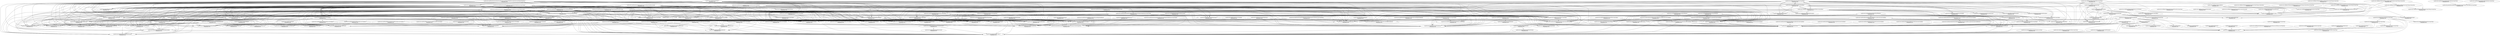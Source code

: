 digraph G {
  "org.jfree.data.time$Month#getLastMillisecond(java.util.Calendar)" [label="org.jfree.data.time$Month#getLastMillisecond(java.util.Calendar)\nP(Fail|Node)=0.00"];
  "org.jfree.data.time$SerialDate#isLeapYear(int)" [label="org.jfree.data.time$SerialDate#isLeapYear(int)\nP(Fail|Node)=0.00"];
  "org.jfree.data.time$SerialDate#<clinit>()" [label="org.jfree.data.time$SerialDate#<clinit>()\nP(Fail|Node)=0.00"];
  "org.jfree.data.time$SerialDate#lastDayOfMonth(int,int)" [label="org.jfree.data.time$SerialDate#lastDayOfMonth(int,int)\nP(Fail|Node)=0.00"];
  "org.jfree.data.time$Day#compareTo(java.lang.Object)" [label="org.jfree.data.time$Day#compareTo(java.lang.Object)\nP(Fail|Node)=0.00"];
  "org.jfree.data.time$SpreadsheetDate#compare(org.jfree.data.time.SerialDate)" [label="org.jfree.data.time$SpreadsheetDate#compare(org.jfree.data.time.SerialDate)\nP(Fail|Node)=0.00"];
  "org.jfree.data.time$SpreadsheetDate#toSerial()" [label="org.jfree.data.time$SpreadsheetDate#toSerial()\nP(Fail|Node)=0.00"];
  "org.jfree.data.time$Day#getSerialDate()" [label="org.jfree.data.time$Day#getSerialDate()\nP(Fail|Node)=0.00"];
  "org.jfree.data.time$SerialDate#addYears(int,org.jfree.data.time.SerialDate)" [label="org.jfree.data.time$SerialDate#addYears(int,org.jfree.data.time.SerialDate)\nP(Fail|Node)=0.00"];
  "org.jfree.data.time$SpreadsheetDate#getMonth()" [label="org.jfree.data.time$SpreadsheetDate#getMonth()\nP(Fail|Node)=0.00"];
  "org.jfree.data.time$SpreadsheetDate#getYYYY()" [label="org.jfree.data.time$SpreadsheetDate#getYYYY()\nP(Fail|Node)=0.00"];
  "org.jfree.data.time$SerialDate#createInstance(int,int,int)" [label="org.jfree.data.time$SerialDate#createInstance(int,int,int)\nP(Fail|Node)=0.00"];
  "org.jfree.data.time$SpreadsheetDate#getDayOfMonth()" [label="org.jfree.data.time$SpreadsheetDate#getDayOfMonth()\nP(Fail|Node)=0.00"];
  "org.jfree.data.time$RegularTimePeriod#getStart()" [label="org.jfree.data.time$RegularTimePeriod#getStart()\nP(Fail|Node)=0.00"];
  "org.jfree.data.time$Day#getFirstMillisecond()" [label="org.jfree.data.time$Day#getFirstMillisecond()\nP(Fail|Node)=0.00"];
  "org.jfree.data.time$FixedMillisecond#getFirstMillisecond()" [label="org.jfree.data.time$FixedMillisecond#getFirstMillisecond()\nP(Fail|Node)=0.00"];
  "org.jfree.data.time$Year#getFirstMillisecond()" [label="org.jfree.data.time$Year#getFirstMillisecond()\nP(Fail|Node)=0.00"];
  "org.jfree.data.time$Month#getFirstMillisecond()" [label="org.jfree.data.time$Month#getFirstMillisecond()\nP(Fail|Node)=0.00"];
  "org.jfree.data.time$TimeSeries#add(org.jfree.data.time.RegularTimePeriod,double)" [label="org.jfree.data.time$TimeSeries#add(org.jfree.data.time.RegularTimePeriod,double)\nP(Fail|Node)=0.00"];
  "org.jfree.data.time$Year#getYear()" [label="org.jfree.data.time$Year#getYear()\nP(Fail|Node)=0.00"];
  "org.jfree.data.general$Series#notifyListeners(org.jfree.data.general.SeriesChangeEvent)" [label="org.jfree.data.general$Series#notifyListeners(org.jfree.data.general.SeriesChangeEvent)\nP(Fail|Node)=0.00"];
  "org.jfree.data.time$FixedMillisecond#compareTo(java.lang.Object)" [label="org.jfree.data.time$FixedMillisecond#compareTo(java.lang.Object)\nP(Fail|Node)=0.00"];
  "org.jfree.data.time$FixedMillisecond#getSerialIndex()" [label="org.jfree.data.time$FixedMillisecond#getSerialIndex()\nP(Fail|Node)=0.00"];
  "org.jfree.data.time$Month#compareTo(java.lang.Object)" [label="org.jfree.data.time$Month#compareTo(java.lang.Object)\nP(Fail|Node)=0.00"];
  "org.jfree.data.time$TimeSeries#add(org.jfree.data.time.TimeSeriesDataItem,boolean)" [label="org.jfree.data.time$TimeSeries#add(org.jfree.data.time.TimeSeriesDataItem,boolean)\nP(Fail|Node)=0.00"];
  "org.jfree.data.general$Series#fireSeriesChanged()" [label="org.jfree.data.general$Series#fireSeriesChanged()\nP(Fail|Node)=0.00"];
  "org.jfree.data.time$Day#toString()" [label="org.jfree.data.time$Day#toString()\nP(Fail|Node)=0.00"];
  "org.jfree.data.time$TimeSeriesDataItem#getPeriod()" [label="org.jfree.data.time$TimeSeriesDataItem#getPeriod()\nP(Fail|Node)=0.00"];
  "org.jfree.data.time$Year#compareTo(java.lang.Object)" [label="org.jfree.data.time$Year#compareTo(java.lang.Object)\nP(Fail|Node)=0.00"];
  "org.jfree.data.time$TimeSeries#removeAgedItems(boolean)" [label="org.jfree.data.time$TimeSeries#removeAgedItems(boolean)\nP(Fail|Node)=0.00"];
  "org.jfree.data.time$TimeSeries#add(org.jfree.data.time.RegularTimePeriod,double,boolean)" [label="org.jfree.data.time$TimeSeries#add(org.jfree.data.time.RegularTimePeriod,double,boolean)\nP(Fail|Node)=0.00"];
  "org.jfree.data.time$Month#toString()" [label="org.jfree.data.time$Month#toString()\nP(Fail|Node)=0.00"];
  "org.jfree.data.time$Year#getSerialIndex()" [label="org.jfree.data.time$Year#getSerialIndex()\nP(Fail|Node)=0.00"];
  "org.jfree.data.time$TimeSeries#getDataItem(int)" [label="org.jfree.data.time$TimeSeries#getDataItem(int)\nP(Fail|Node)=0.00"];
  "org.jfree.data.time$Day#getSerialIndex()" [label="org.jfree.data.time$Day#getSerialIndex()\nP(Fail|Node)=0.00"];
  "org.jfree.data.time$Month#getSerialIndex()" [label="org.jfree.data.time$Month#getSerialIndex()\nP(Fail|Node)=0.00"];
  "org.jfree.data.time$SerialDate#toString()" [label="org.jfree.data.time$SerialDate#toString()\nP(Fail|Node)=0.00"];
  "org.jfree.data.time$SerialDate#monthCodeToString(int)" [label="org.jfree.data.time$SerialDate#monthCodeToString(int)\nP(Fail|Node)=0.00"];
  "org.jfree.data.time$Month#getMonth()" [label="org.jfree.data.time$Month#getMonth()\nP(Fail|Node)=0.00"];
  "org.jfree.data.time$SerialDate#monthCodeToString(int,boolean)" [label="org.jfree.data.time$SerialDate#monthCodeToString(int,boolean)\nP(Fail|Node)=0.00"];
  "org.jfree.data.time$TimeSeries#getItemCount()" [label="org.jfree.data.time$TimeSeries#getItemCount()\nP(Fail|Node)=0.00"];
  "org.jfree.data.time$Month#getYearValue()" [label="org.jfree.data.time$Month#getYearValue()\nP(Fail|Node)=0.00"];
  "org.jfree.data.time$Year#toString()" [label="org.jfree.data.time$Year#toString()\nP(Fail|Node)=0.00"];
  "org.jfree.data.time$TimeSeries#getTimePeriod(int)" [label="org.jfree.data.time$TimeSeries#getTimePeriod(int)\nP(Fail|Node)=0.00"];
  "org.jfree.data.time$RegularTimePeriod#toString()" [label="org.jfree.data.time$RegularTimePeriod#toString()\nP(Fail|Node)=0.00"];
  "org.jfree.data.time$SerialDate#isValidMonthCode(int)" [label="org.jfree.data.time$SerialDate#isValidMonthCode(int)\nP(Fail|Node)=0.00"];
  "org.jfree.data.time$TimeSeries#add(org.jfree.data.time.TimeSeriesDataItem)" [label="org.jfree.data.time$TimeSeries#add(org.jfree.data.time.TimeSeriesDataItem)\nP(Fail|Node)=0.00"];
  "org.jfree.chart.util$ObjectUtilities#isJDK14()" [label="org.jfree.chart.util$ObjectUtilities#isJDK14()\nP(Fail|Node)=0.00"];
  "org.jfree.chart.util$ObjectUtilities#<clinit>()" [label="org.jfree.chart.util$ObjectUtilities#<clinit>()\nP(Fail|Node)=0.00"];
  "org.jfree.chart.util$ObjectUtilities#parseVersions(java.lang.String)" [label="org.jfree.chart.util$ObjectUtilities#parseVersions(java.lang.String)\nP(Fail|Node)=0.00"];
  "org.jfree.chart.util$ObjectUtilities#getClassLoader(java.lang.Class)" [label="org.jfree.chart.util$ObjectUtilities#getClassLoader(java.lang.Class)\nP(Fail|Node)=0.00"];
  "org.jfree.data.time$Year#peg(java.util.Calendar)" [label="org.jfree.data.time$Year#peg(java.util.Calendar)\nP(Fail|Node)=0.00"];
  "org.jfree.data.time$Year#getFirstMillisecond(java.util.Calendar)" [label="org.jfree.data.time$Year#getFirstMillisecond(java.util.Calendar)\nP(Fail|Node)=0.00"];
  "org.jfree.data.time$Year#getLastMillisecond(java.util.Calendar)" [label="org.jfree.data.time$Year#getLastMillisecond(java.util.Calendar)\nP(Fail|Node)=0.00"];
  "org.jfree.data.time$SerialDate#getNearestDayOfWeek(int)" [label="org.jfree.data.time$SerialDate#getNearestDayOfWeek(int)\nP(Fail|Node)=0.00"];
  "org.jfree.data.time$SerialDate#isValidWeekdayCode(int)" [label="org.jfree.data.time$SerialDate#isValidWeekdayCode(int)\nP(Fail|Node)=0.00"];
  "org.jfree.data.time$SerialDate#addDays(int,org.jfree.data.time.SerialDate)" [label="org.jfree.data.time$SerialDate#addDays(int,org.jfree.data.time.SerialDate)\nP(Fail|Node)=0.00"];
  "org.jfree.data.time$SerialDate#getNearestDayOfWeek(int,org.jfree.data.time.SerialDate)" [label="org.jfree.data.time$SerialDate#getNearestDayOfWeek(int,org.jfree.data.time.SerialDate)\nP(Fail|Node)=0.00"];
  "org.jfree.data.time$SpreadsheetDate#getDayOfWeek()" [label="org.jfree.data.time$SpreadsheetDate#getDayOfWeek()\nP(Fail|Node)=0.00"];
  "org.jfree.data.time$SerialDate#createInstance(int)" [label="org.jfree.data.time$SerialDate#createInstance(int)\nP(Fail|Node)=0.00"];
  "org.jfree.data.time$TimeSeries#setMaximumItemCount(int)" [label="org.jfree.data.time$TimeSeries#setMaximumItemCount(int)\nP(Fail|Node)=0.00"];
  "org.jfree.data.time$TimeSeries#delete(int,int)" [label="org.jfree.data.time$TimeSeries#delete(int,int)\nP(Fail|Node)=0.00"];
  "org.jfree.data.time$TimeSeriesDataItem#hashCode()" [label="org.jfree.data.time$TimeSeriesDataItem#hashCode()\nP(Fail|Node)=0.00"];
  "org.jfree.data.time$Day#hashCode()" [label="org.jfree.data.time$Day#hashCode()\nP(Fail|Node)=0.00"];
  "org.jfree.data.time$SpreadsheetDate#hashCode()" [label="org.jfree.data.time$SpreadsheetDate#hashCode()\nP(Fail|Node)=0.00"];
  "org.jfree.data.time$Year#hashCode()" [label="org.jfree.data.time$Year#hashCode()\nP(Fail|Node)=0.00"];
  "org.jfree.data.time$FixedMillisecond#hashCode()" [label="org.jfree.data.time$FixedMillisecond#hashCode()\nP(Fail|Node)=0.00"];
  "org.jfree.data.time$Month#hashCode()" [label="org.jfree.data.time$Month#hashCode()\nP(Fail|Node)=0.00"];
  "org.jfree.data.time$Day#getFirstMillisecond(java.util.Calendar)" [label="org.jfree.data.time$Day#getFirstMillisecond(java.util.Calendar)\nP(Fail|Node)=0.00"];
  "org.jfree.data.time$TimeSeries#setRangeDescription(java.lang.String)" [label="org.jfree.data.time$TimeSeries#setRangeDescription(java.lang.String)\nP(Fail|Node)=0.00"];
  "org.jfree.data.general$Series#firePropertyChange(java.lang.String,java.lang.Object,java.lang.Object)" [label="org.jfree.data.general$Series#firePropertyChange(java.lang.String,java.lang.Object,java.lang.Object)\nP(Fail|Node)=0.00"];
  "org.jfree.data.time$TimeSeries#getTimePeriods()" [label="org.jfree.data.time$TimeSeries#getTimePeriods()\nP(Fail|Node)=0.00"];
  "org.jfree.data.general$Series#isEmpty()" [label="org.jfree.data.general$Series#isEmpty()\nP(Fail|Node)=0.00"];
  "org.jfree.data.general$Series#hashCode()" [label="org.jfree.data.general$Series#hashCode()\nP(Fail|Node)=0.00"];
  "org.jfree.data.time$Month#peg(java.util.Calendar)" [label="org.jfree.data.time$Month#peg(java.util.Calendar)\nP(Fail|Node)=0.00"];
  "org.jfree.data.time$Month#getFirstMillisecond(java.util.Calendar)" [label="org.jfree.data.time$Month#getFirstMillisecond(java.util.Calendar)\nP(Fail|Node)=0.00"];
  "org.jfree.data.time$SerialDate#addMonths(int,org.jfree.data.time.SerialDate)" [label="org.jfree.data.time$SerialDate#addMonths(int,org.jfree.data.time.SerialDate)\nP(Fail|Node)=0.00"];
  "org.jfree.data.time$TimeSeries#setMaximumItemAge(long)" [label="org.jfree.data.time$TimeSeries#setMaximumItemAge(long)\nP(Fail|Node)=0.00"];
  "org.jfree.chart.util$ObjectUtilities#loadAndInstantiate(java.lang.String,java.lang.Class,java.lang.Class)" [label="org.jfree.chart.util$ObjectUtilities#loadAndInstantiate(java.lang.String,java.lang.Class,java.lang.Class)\nP(Fail|Node)=0.00"];
  "org.jfree.data.time$RegularTimePeriod#getEnd()" [label="org.jfree.data.time$RegularTimePeriod#getEnd()\nP(Fail|Node)=0.00"];
  "org.jfree.data.time$FixedMillisecond#getLastMillisecond()" [label="org.jfree.data.time$FixedMillisecond#getLastMillisecond()\nP(Fail|Node)=0.00"];
  "org.jfree.data.time$Year#getLastMillisecond()" [label="org.jfree.data.time$Year#getLastMillisecond()\nP(Fail|Node)=0.00"];
  "org.jfree.data.time$Month#getLastMillisecond()" [label="org.jfree.data.time$Month#getLastMillisecond()\nP(Fail|Node)=0.00"];
  "org.jfree.data.time$Day#getLastMillisecond()" [label="org.jfree.data.time$Day#getLastMillisecond()\nP(Fail|Node)=0.00"];
  "org.jfree.data.time$SpreadsheetDate#equals(java.lang.Object)" [label="org.jfree.data.time$SpreadsheetDate#equals(java.lang.Object)\nP(Fail|Node)=0.00"];
  "org.jfree.data.general$Series#setNotify(boolean)" [label="org.jfree.data.general$Series#setNotify(boolean)\nP(Fail|Node)=0.00"];
  "org.jfree.data.time$SerialDate#getPreviousDayOfWeek(int)" [label="org.jfree.data.time$SerialDate#getPreviousDayOfWeek(int)\nP(Fail|Node)=0.00"];
  "org.jfree.data.time$SerialDate#getPreviousDayOfWeek(int,org.jfree.data.time.SerialDate)" [label="org.jfree.data.time$SerialDate#getPreviousDayOfWeek(int,org.jfree.data.time.SerialDate)\nP(Fail|Node)=0.00"];
  "org.jfree.data.time$TimeSeries#clone()" [label="org.jfree.data.time$TimeSeries#clone()\nP(Fail|Node)=0.00"];
  "org.jfree.data.time$TimeSeriesDataItem#clone()" [label="org.jfree.data.time$TimeSeriesDataItem#clone()\nP(Fail|Node)=0.00"];
  "org.jfree.data.general$Series#clone()" [label="org.jfree.data.general$Series#clone()\nP(Fail|Node)=0.00"];
  "org.jfree.data.time$TimeSeries#createCopy(int,int)" [label="org.jfree.data.time$TimeSeries#createCopy(int,int)\nP(Fail|Node)=0.00"];
  "org.jfree.data.time$SerialDate#getMonths(boolean)" [label="org.jfree.data.time$SerialDate#getMonths(boolean)\nP(Fail|Node)=0.00"];
  "org.jfree.data.time$TimeSeries#clear()" [label="org.jfree.data.time$TimeSeries#clear()\nP(Fail|Node)=0.00"];
  "org.jfree.data.time$SpreadsheetDate#isAfter(org.jfree.data.time.SerialDate)" [label="org.jfree.data.time$SpreadsheetDate#isAfter(org.jfree.data.time.SerialDate)\nP(Fail|Node)=0.00"];
  "org.jfree.data.time$Month#previous()" [label="org.jfree.data.time$Month#previous()\nP(Fail|Node)=0.00"];
  "org.jfree.data.time$RegularTimePeriod#<clinit>()" [label="org.jfree.data.time$RegularTimePeriod#<clinit>()\nP(Fail|Node)=0.00"];
  "org.jfree.data.time$Month#parseMonth(java.lang.String)" [label="org.jfree.data.time$Month#parseMonth(java.lang.String)\nP(Fail|Node)=0.00"];
  "org.jfree.data.time$Month#findSeparator(java.lang.String)" [label="org.jfree.data.time$Month#findSeparator(java.lang.String)\nP(Fail|Node)=0.00"];
  "org.jfree.data.time$SerialDate#stringToMonthCode(java.lang.String)" [label="org.jfree.data.time$SerialDate#stringToMonthCode(java.lang.String)\nP(Fail|Node)=0.00"];
  "org.jfree.data.time$Month#evaluateAsYear(java.lang.String)" [label="org.jfree.data.time$Month#evaluateAsYear(java.lang.String)\nP(Fail|Node)=0.00"];
  "org.jfree.data.time$Year#parseYear(java.lang.String)" [label="org.jfree.data.time$Year#parseYear(java.lang.String)\nP(Fail|Node)=0.00"];
  "org.jfree.data.time$Year#previous()" [label="org.jfree.data.time$Year#previous()\nP(Fail|Node)=0.00"];
  "org.jfree.chart.util$ObjectUtilities#loadAndInstantiate(java.lang.String,java.lang.Class)" [label="org.jfree.chart.util$ObjectUtilities#loadAndInstantiate(java.lang.String,java.lang.Class)\nP(Fail|Node)=0.00"];
  "org.jfree.data.time$Day#previous()" [label="org.jfree.data.time$Day#previous()\nP(Fail|Node)=0.00"];
  "org.jfree.data.time$Day#<clinit>()" [label="org.jfree.data.time$Day#<clinit>()\nP(Fail|Node)=0.00"];
  "org.jfree.data.time$TimeSeries#addOrUpdate(org.jfree.data.time.RegularTimePeriod,java.lang.Number)" [label="org.jfree.data.time$TimeSeries#addOrUpdate(org.jfree.data.time.RegularTimePeriod,java.lang.Number)\nP(Fail|Node)=0.00"];
  "org.jfree.data.time$TimeSeriesDataItem#setValue(java.lang.Number)" [label="org.jfree.data.time$TimeSeriesDataItem#setValue(java.lang.Number)\nP(Fail|Node)=0.00"];
  "org.jfree.data.time$Year#next()" [label="org.jfree.data.time$Year#next()\nP(Fail|Node)=0.00"];
  "org.jfree.data.time$RegularTimePeriod#createInstance(java.lang.Class,java.util.Date,java.util.TimeZone)" [label="org.jfree.data.time$RegularTimePeriod#createInstance(java.lang.Class,java.util.Date,java.util.TimeZone)\nP(Fail|Node)=0.00"];
  "org.jfree.data.time$Day#getDayOfMonth()" [label="org.jfree.data.time$Day#getDayOfMonth()\nP(Fail|Node)=0.00"];
  "org.jfree.data.time$Month#next()" [label="org.jfree.data.time$Month#next()\nP(Fail|Node)=0.00"];
  "org.jfree.data.time$TimeSeries#addAndOrUpdate(org.jfree.data.time.TimeSeries)" [label="org.jfree.data.time$TimeSeries#addAndOrUpdate(org.jfree.data.time.TimeSeries)\nP(Fail|Node)=0.00"];
  "org.jfree.data.general$Series#getKey()" [label="org.jfree.data.general$Series#getKey()\nP(Fail|Node)=0.00"];
  "org.jfree.data.time$TimeSeriesDataItem#getValue()" [label="org.jfree.data.time$TimeSeriesDataItem#getValue()\nP(Fail|Node)=0.00"];
  "org.jfree.data.time$TimeSeries#getTimePeriodClass()" [label="org.jfree.data.time$TimeSeries#getTimePeriodClass()\nP(Fail|Node)=0.00"];
  "org.jfree.data.time$SpreadsheetDate#isInRange(org.jfree.data.time.SerialDate,org.jfree.data.time.SerialDate)" [label="org.jfree.data.time$SpreadsheetDate#isInRange(org.jfree.data.time.SerialDate,org.jfree.data.time.SerialDate)\nP(Fail|Node)=0.00"];
  "org.jfree.data.time$SpreadsheetDate#isInRange(org.jfree.data.time.SerialDate,org.jfree.data.time.SerialDate,int)" [label="org.jfree.data.time$SpreadsheetDate#isInRange(org.jfree.data.time.SerialDate,org.jfree.data.time.SerialDate,int)\nP(Fail|Node)=0.00"];
  "org.jfree.data.time$TimeSeriesDataItem#compareTo(java.lang.Object)" [label="org.jfree.data.time$TimeSeriesDataItem#compareTo(java.lang.Object)\nP(Fail|Node)=0.00"];
  "org.jfree.data.time$SpreadsheetDate#isOnOrBefore(org.jfree.data.time.SerialDate)" [label="org.jfree.data.time$SpreadsheetDate#isOnOrBefore(org.jfree.data.time.SerialDate)\nP(Fail|Node)=0.00"];
  "org.jfree.data.time$TimeSeries#removeAgedItems(long,boolean)" [label="org.jfree.data.time$TimeSeries#removeAgedItems(long,boolean)\nP(Fail|Node)=0.00"];
  "org.jfree.data.time$TimeSeries#getTimePeriodsUniqueToOtherSeries(org.jfree.data.time.TimeSeries)" [label="org.jfree.data.time$TimeSeries#getTimePeriodsUniqueToOtherSeries(org.jfree.data.time.TimeSeries)\nP(Fail|Node)=0.00"];
  "org.jfree.data.time$TimeSeries#getIndex(org.jfree.data.time.RegularTimePeriod)" [label="org.jfree.data.time$TimeSeries#getIndex(org.jfree.data.time.RegularTimePeriod)\nP(Fail|Node)=0.00"];
  "org.jfree.data.time$SpreadsheetDate#calcSerial(int,int,int)" [label="org.jfree.data.time$SpreadsheetDate#calcSerial(int,int,int)\nP(Fail|Node)=0.00"];
  "org.jfree.data.time$SerialDate#leapYearCount(int)" [label="org.jfree.data.time$SerialDate#leapYearCount(int)\nP(Fail|Node)=0.00"];
  "org.jfree.data.time$SpreadsheetDate#compareTo(java.lang.Object)" [label="org.jfree.data.time$SpreadsheetDate#compareTo(java.lang.Object)\nP(Fail|Node)=0.00"];
  "org.jfree.data.time$SerialDate#createInstance(java.util.Date)" [label="org.jfree.data.time$SerialDate#createInstance(java.util.Date)\nP(Fail|Node)=0.00"];
  "org.jfree.data.time$TimeSeries#equals(java.lang.Object)" [label="org.jfree.data.time$TimeSeries#equals(java.lang.Object)\nP(Fail|Node)=0.00"];
  "org.jfree.data.time$TimeSeries#getMaximumItemCount()" [label="org.jfree.data.time$TimeSeries#getMaximumItemCount()\nP(Fail|Node)=0.00"];
  "org.jfree.data.time$TimeSeries#getDomainDescription()" [label="org.jfree.data.time$TimeSeries#getDomainDescription()\nP(Fail|Node)=0.00"];
  "org.jfree.data.time$TimeSeries#getRangeDescription()" [label="org.jfree.data.time$TimeSeries#getRangeDescription()\nP(Fail|Node)=0.00"];
  "org.jfree.data.time$TimeSeries#getMaximumItemAge()" [label="org.jfree.data.time$TimeSeries#getMaximumItemAge()\nP(Fail|Node)=0.00"];
  "org.jfree.data.time$FixedMillisecond#getTime()" [label="org.jfree.data.time$FixedMillisecond#getTime()\nP(Fail|Node)=0.00"];
  "org.jfree.data.time$FixedMillisecond#equals(java.lang.Object)" [label="org.jfree.data.time$FixedMillisecond#equals(java.lang.Object)\nP(Fail|Node)=0.00"];
  "org.jfree.data.time$TimeSeriesDataItem#equals(java.lang.Object)" [label="org.jfree.data.time$TimeSeriesDataItem#equals(java.lang.Object)\nP(Fail|Node)=0.00"];
  "org.jfree.data.time$Year#equals(java.lang.Object)" [label="org.jfree.data.time$Year#equals(java.lang.Object)\nP(Fail|Node)=0.00"];
  "org.jfree.data.general$Series#getDescription()" [label="org.jfree.data.general$Series#getDescription()\nP(Fail|Node)=0.00"];
  "org.jfree.data.general$Series#equals(java.lang.Object)" [label="org.jfree.data.general$Series#equals(java.lang.Object)\nP(Fail|Node)=0.00"];
  "org.jfree.data.time$Day#equals(java.lang.Object)" [label="org.jfree.data.time$Day#equals(java.lang.Object)\nP(Fail|Node)=0.00"];
  "org.jfree.chart.util$ObjectUtilities#equal(java.lang.Object,java.lang.Object)" [label="org.jfree.chart.util$ObjectUtilities#equal(java.lang.Object,java.lang.Object)\nP(Fail|Node)=0.00"];
  "org.jfree.data.time$Month#equals(java.lang.Object)" [label="org.jfree.data.time$Month#equals(java.lang.Object)\nP(Fail|Node)=0.00"];
  "org.jfree.data.time$TimeSeries#getValue(int)" [label="org.jfree.data.time$TimeSeries#getValue(int)\nP(Fail|Node)=0.00"];
  "org.jfree.chart.util$ObjectUtilities#deepClone(java.util.Collection)" [label="org.jfree.chart.util$ObjectUtilities#deepClone(java.util.Collection)\nP(Fail|Node)=0.00"];
  "org.jfree.chart.util$ObjectUtilities#clone(java.lang.Object)" [label="org.jfree.chart.util$ObjectUtilities#clone(java.lang.Object)\nP(Fail|Node)=0.00"];
  "org.jfree.data.time$RegularTimePeriod#downsize(java.lang.Class)" [label="org.jfree.data.time$RegularTimePeriod#downsize(java.lang.Class)\nP(Fail|Node)=0.00"];
  "org.jfree.data.time$SpreadsheetDate#isOnOrAfter(org.jfree.data.time.SerialDate)" [label="org.jfree.data.time$SpreadsheetDate#isOnOrAfter(org.jfree.data.time.SerialDate)\nP(Fail|Node)=0.00"];
  "org.jfree.data.time$RegularTimePeriod#getMiddleMillisecond(java.util.Calendar)" [label="org.jfree.data.time$RegularTimePeriod#getMiddleMillisecond(java.util.Calendar)\nP(Fail|Node)=0.00"];
  "org.jfree.data.time$FixedMillisecond#getLastMillisecond(java.util.Calendar)" [label="org.jfree.data.time$FixedMillisecond#getLastMillisecond(java.util.Calendar)\nP(Fail|Node)=0.00"];
  "org.jfree.data.time$FixedMillisecond#getFirstMillisecond(java.util.Calendar)" [label="org.jfree.data.time$FixedMillisecond#getFirstMillisecond(java.util.Calendar)\nP(Fail|Node)=0.00"];
  "org.jfree.data.time$Day#getLastMillisecond(java.util.Calendar)" [label="org.jfree.data.time$Day#getLastMillisecond(java.util.Calendar)\nP(Fail|Node)=0.00"];
  "org.jfree.data.time$Day#parseDay(java.lang.String)" [label="org.jfree.data.time$Day#parseDay(java.lang.String)\nP(Fail|Node)=0.00"];
  "org.jfree.data.time$SerialDate#getFollowingDayOfWeek(int,org.jfree.data.time.SerialDate)" [label="org.jfree.data.time$SerialDate#getFollowingDayOfWeek(int,org.jfree.data.time.SerialDate)\nP(Fail|Node)=0.00"];
  "org.jfree.data.time$SerialDate#stringToWeekdayCode(java.lang.String)" [label="org.jfree.data.time$SerialDate#stringToWeekdayCode(java.lang.String)\nP(Fail|Node)=0.00"];
  "org.jfree.chart.util$ObjectUtilities#setClassLoader(java.lang.ClassLoader)" [label="org.jfree.chart.util$ObjectUtilities#setClassLoader(java.lang.ClassLoader)\nP(Fail|Node)=0.00"];
  "org.jfree.data.time$TimeSeries#addOrUpdate(org.jfree.data.time.RegularTimePeriod,double)" [label="org.jfree.data.time$TimeSeries#addOrUpdate(org.jfree.data.time.RegularTimePeriod,double)\nP(Fail|Node)=0.00"];
  "org.jfree.data.time$TimeSeries#createCopy(org.jfree.data.time.RegularTimePeriod,org.jfree.data.time.RegularTimePeriod)" [label="org.jfree.data.time$TimeSeries#createCopy(org.jfree.data.time.RegularTimePeriod,org.jfree.data.time.RegularTimePeriod)\nP(Fail|Node)=0.00"];
  "org.jfree.data.time$TimeSeries#getValue(org.jfree.data.time.RegularTimePeriod)" [label="org.jfree.data.time$TimeSeries#getValue(org.jfree.data.time.RegularTimePeriod)\nP(Fail|Node)=0.00"];
  "org.jfree.chart.util$ObjectUtilities#getResourceRelativeAsStream(java.lang.String,java.lang.Class)" [label="org.jfree.chart.util$ObjectUtilities#getResourceRelativeAsStream(java.lang.String,java.lang.Class)\nP(Fail|Node)=0.00"];
  "org.jfree.chart.util$ObjectUtilities#convertName(java.lang.String,java.lang.Class)" [label="org.jfree.chart.util$ObjectUtilities#convertName(java.lang.String,java.lang.Class)\nP(Fail|Node)=0.00"];
  "org.jfree.chart.util$ObjectUtilities#getResourceRelative(java.lang.String,java.lang.Class)" [label="org.jfree.chart.util$ObjectUtilities#getResourceRelative(java.lang.String,java.lang.Class)\nP(Fail|Node)=0.00"];
  "org.jfree.chart.util$ObjectUtilities#getResourceAsStream(java.lang.String,java.lang.Class)" [label="org.jfree.chart.util$ObjectUtilities#getResourceAsStream(java.lang.String,java.lang.Class)\nP(Fail|Node)=0.00"];
  "org.jfree.chart.util$ObjectUtilities#getResource(java.lang.String,java.lang.Class)" [label="org.jfree.chart.util$ObjectUtilities#getResource(java.lang.String,java.lang.Class)\nP(Fail|Node)=0.00"];
  "org.jfree.data.time$TimeSeries#delete(org.jfree.data.time.RegularTimePeriod)" [label="org.jfree.data.time$TimeSeries#delete(org.jfree.data.time.RegularTimePeriod)\nP(Fail|Node)=0.00"];
  "org.jfree.data.time$TimeSeries#update(int,java.lang.Number)" [label="org.jfree.data.time$TimeSeries#update(int,java.lang.Number)\nP(Fail|Node)=0.00"];
  "org.jfree.chart.util$ObjectUtilities#getClassLoaderSource()" [label="org.jfree.chart.util$ObjectUtilities#getClassLoaderSource()\nP(Fail|Node)=0.00"];
  "org.jfree.chart.util$ObjectUtilities#setClassLoaderSource(java.lang.String)" [label="org.jfree.chart.util$ObjectUtilities#setClassLoaderSource(java.lang.String)\nP(Fail|Node)=0.00"];
  "org.jfree.data.time$SerialDate#getFollowingDayOfWeek(int)" [label="org.jfree.data.time$SerialDate#getFollowingDayOfWeek(int)\nP(Fail|Node)=0.00"];
  "org.jfree.data.time$TimeSeries#getDataItem(org.jfree.data.time.RegularTimePeriod)" [label="org.jfree.data.time$TimeSeries#getDataItem(org.jfree.data.time.RegularTimePeriod)\nP(Fail|Node)=0.00"];
  "org.jfree.data.time$TimeSeries#getNextTimePeriod()" [label="org.jfree.data.time$TimeSeries#getNextTimePeriod()\nP(Fail|Node)=0.00"];
  "org.jfree.data.time$FixedMillisecond#next()" [label="org.jfree.data.time$FixedMillisecond#next()\nP(Fail|Node)=0.00"];
  "org.jfree.data.time$Day#next()" [label="org.jfree.data.time$Day#next()\nP(Fail|Node)=0.00"];
  "org.jfree.chart.util$ObjectUtilities#getClassLoader()" [label="org.jfree.chart.util$ObjectUtilities#getClassLoader()\nP(Fail|Node)=0.00"];
  "org.jfree.data.time$TimeSeries#add(org.jfree.data.time.RegularTimePeriod,java.lang.Number)" [label="org.jfree.data.time$TimeSeries#add(org.jfree.data.time.RegularTimePeriod,java.lang.Number)\nP(Fail|Node)=0.00"];
  "org.jfree.data.time$TimeSeries#add(org.jfree.data.time.RegularTimePeriod,java.lang.Number,boolean)" [label="org.jfree.data.time$TimeSeries#add(org.jfree.data.time.RegularTimePeriod,java.lang.Number,boolean)\nP(Fail|Node)=0.00"];
  "org.jfree.data.time$Day#getYear()" [label="org.jfree.data.time$Day#getYear()\nP(Fail|Node)=0.00"];
  "org.jfree.data.time$RegularTimePeriod#getMiddleMillisecond()" [label="org.jfree.data.time$RegularTimePeriod#getMiddleMillisecond()\nP(Fail|Node)=0.00"];
  "org.jfree.data.time$SpreadsheetDate#toDate()" [label="org.jfree.data.time$SpreadsheetDate#toDate()\nP(Fail|Node)=0.00"];
  "org.jfree.data.time$Day#getMonth()" [label="org.jfree.data.time$Day#getMonth()\nP(Fail|Node)=0.00"];
  "org.jfree.data.time$TimeSeries#hashCode()" [label="org.jfree.data.time$TimeSeries#hashCode()\nP(Fail|Node)=0.00"];
  "org.jfree.data.time$TimeSeries#update(org.jfree.data.time.RegularTimePeriod,java.lang.Number)" [label="org.jfree.data.time$TimeSeries#update(org.jfree.data.time.RegularTimePeriod,java.lang.Number)\nP(Fail|Node)=0.00"];
  "org.jfree.data.time$FixedMillisecond#previous()" [label="org.jfree.data.time$FixedMillisecond#previous()\nP(Fail|Node)=0.00"];
  "org.jfree.data.time$SerialDate#getMonths()" [label="org.jfree.data.time$SerialDate#getMonths()\nP(Fail|Node)=0.00"];
  "org.jfree.chart.util$ObjectUtilities#hashCode(java.lang.Object)" [label="org.jfree.chart.util$ObjectUtilities#hashCode(java.lang.Object)\nP(Fail|Node)=0.00"];
  "org.jfree.data.time$Day#peg(java.util.Calendar)" [label="org.jfree.data.time$Day#peg(java.util.Calendar)\nP(Fail|Node)=0.00"];
  "org.jfree.data.time$SerialDate#weekdayCodeToString(int)" [label="org.jfree.data.time$SerialDate#weekdayCodeToString(int)\nP(Fail|Node)=0.00"];
  "org.jfree.data.time$TimeSeries#setDomainDescription(java.lang.String)" [label="org.jfree.data.time$TimeSeries#setDomainDescription(java.lang.String)\nP(Fail|Node)=0.00"];
  "org.jfree.data.time$SpreadsheetDate#isOn(org.jfree.data.time.SerialDate)" [label="org.jfree.data.time$SpreadsheetDate#isOn(org.jfree.data.time.SerialDate)\nP(Fail|Node)=0.00"];
  "org.jfree.data.time$SpreadsheetDate#isBefore(org.jfree.data.time.SerialDate)" [label="org.jfree.data.time$SpreadsheetDate#isBefore(org.jfree.data.time.SerialDate)\nP(Fail|Node)=0.00"];
  "org.jfree.data.time$Month#getYear()" [label="org.jfree.data.time$Month#getYear()\nP(Fail|Node)=0.00"];
  "org.jfree.data.time$SerialDate#getEndOfCurrentMonth(org.jfree.data.time.SerialDate)" [label="org.jfree.data.time$SerialDate#getEndOfCurrentMonth(org.jfree.data.time.SerialDate)\nP(Fail|Node)=0.00"];
  "org.jfree.data.time$Month#getLastMillisecond(java.util.Calendar)" -> "org.jfree.data.time$SerialDate#isLeapYear(int)";
  "org.jfree.data.time$Month#getLastMillisecond(java.util.Calendar)" -> "org.jfree.data.time$SerialDate#<clinit>()";
  "org.jfree.data.time$Month#getLastMillisecond(java.util.Calendar)" -> "org.jfree.data.time$SerialDate#lastDayOfMonth(int,int)";
  "org.jfree.data.time$SerialDate#lastDayOfMonth(int,int)" -> "org.jfree.data.time$SerialDate#isLeapYear(int)";
  "org.jfree.data.time$SerialDate#lastDayOfMonth(int,int)" -> "org.jfree.data.time$SerialDate#<clinit>()";
  "org.jfree.data.time$Day#compareTo(java.lang.Object)" -> "org.jfree.data.time$SpreadsheetDate#compare(org.jfree.data.time.SerialDate)";
  "org.jfree.data.time$Day#compareTo(java.lang.Object)" -> "org.jfree.data.time$SpreadsheetDate#toSerial()";
  "org.jfree.data.time$Day#compareTo(java.lang.Object)" -> "org.jfree.data.time$Day#getSerialDate()";
  "org.jfree.data.time$SpreadsheetDate#compare(org.jfree.data.time.SerialDate)" -> "org.jfree.data.time$SpreadsheetDate#toSerial()";
  "org.jfree.data.time$SerialDate#addYears(int,org.jfree.data.time.SerialDate)" -> "org.jfree.data.time$SerialDate#isLeapYear(int)";
  "org.jfree.data.time$SerialDate#addYears(int,org.jfree.data.time.SerialDate)" -> "org.jfree.data.time$SpreadsheetDate#getMonth()";
  "org.jfree.data.time$SerialDate#addYears(int,org.jfree.data.time.SerialDate)" -> "org.jfree.data.time$SerialDate#<clinit>()";
  "org.jfree.data.time$SerialDate#addYears(int,org.jfree.data.time.SerialDate)" -> "org.jfree.data.time$SpreadsheetDate#getYYYY()";
  "org.jfree.data.time$SerialDate#addYears(int,org.jfree.data.time.SerialDate)" -> "org.jfree.data.time$SerialDate#createInstance(int,int,int)";
  "org.jfree.data.time$SerialDate#addYears(int,org.jfree.data.time.SerialDate)" -> "org.jfree.data.time$SpreadsheetDate#getDayOfMonth()";
  "org.jfree.data.time$SerialDate#addYears(int,org.jfree.data.time.SerialDate)" -> "org.jfree.data.time$SerialDate#lastDayOfMonth(int,int)";
  "org.jfree.data.time$SerialDate#createInstance(int,int,int)" -> "org.jfree.data.time$SerialDate#<clinit>()";
  "org.jfree.data.time$RegularTimePeriod#getStart()" -> "org.jfree.data.time$Day#getFirstMillisecond()";
  "org.jfree.data.time$RegularTimePeriod#getStart()" -> "org.jfree.data.time$FixedMillisecond#getFirstMillisecond()";
  "org.jfree.data.time$RegularTimePeriod#getStart()" -> "org.jfree.data.time$Year#getFirstMillisecond()";
  "org.jfree.data.time$RegularTimePeriod#getStart()" -> "org.jfree.data.time$Month#getFirstMillisecond()";
  "org.jfree.data.time$TimeSeries#add(org.jfree.data.time.RegularTimePeriod,double)" -> "org.jfree.data.time$Day#compareTo(java.lang.Object)";
  "org.jfree.data.time$TimeSeries#add(org.jfree.data.time.RegularTimePeriod,double)" -> "org.jfree.data.time$Day#getFirstMillisecond()";
  "org.jfree.data.time$TimeSeries#add(org.jfree.data.time.RegularTimePeriod,double)" -> "org.jfree.data.time$RegularTimePeriod#getStart()";
  "org.jfree.data.time$TimeSeries#add(org.jfree.data.time.RegularTimePeriod,double)" -> "org.jfree.data.time$Year#getYear()";
  "org.jfree.data.time$TimeSeries#add(org.jfree.data.time.RegularTimePeriod,double)" -> "org.jfree.data.time$SpreadsheetDate#compare(org.jfree.data.time.SerialDate)";
  "org.jfree.data.time$TimeSeries#add(org.jfree.data.time.RegularTimePeriod,double)" -> "org.jfree.data.general$Series#notifyListeners(org.jfree.data.general.SeriesChangeEvent)";
  "org.jfree.data.time$TimeSeries#add(org.jfree.data.time.RegularTimePeriod,double)" -> "org.jfree.data.time$FixedMillisecond#compareTo(java.lang.Object)";
  "org.jfree.data.time$TimeSeries#add(org.jfree.data.time.RegularTimePeriod,double)" -> "org.jfree.data.time$SpreadsheetDate#toSerial()";
  "org.jfree.data.time$TimeSeries#add(org.jfree.data.time.RegularTimePeriod,double)" -> "org.jfree.data.time$FixedMillisecond#getSerialIndex()";
  "org.jfree.data.time$TimeSeries#add(org.jfree.data.time.RegularTimePeriod,double)" -> "org.jfree.data.time$Month#compareTo(java.lang.Object)";
  "org.jfree.data.time$TimeSeries#add(org.jfree.data.time.RegularTimePeriod,double)" -> "org.jfree.data.time$FixedMillisecond#getFirstMillisecond()";
  "org.jfree.data.time$TimeSeries#add(org.jfree.data.time.RegularTimePeriod,double)" -> "org.jfree.data.time$TimeSeries#add(org.jfree.data.time.TimeSeriesDataItem,boolean)";
  "org.jfree.data.time$TimeSeries#add(org.jfree.data.time.RegularTimePeriod,double)" -> "org.jfree.data.general$Series#fireSeriesChanged()";
  "org.jfree.data.time$TimeSeries#add(org.jfree.data.time.RegularTimePeriod,double)" -> "org.jfree.data.time$Day#toString()";
  "org.jfree.data.time$TimeSeries#add(org.jfree.data.time.RegularTimePeriod,double)" -> "org.jfree.data.time$TimeSeriesDataItem#getPeriod()";
  "org.jfree.data.time$TimeSeries#add(org.jfree.data.time.RegularTimePeriod,double)" -> "org.jfree.data.time$Year#compareTo(java.lang.Object)";
  "org.jfree.data.time$TimeSeries#add(org.jfree.data.time.RegularTimePeriod,double)" -> "org.jfree.data.time$TimeSeries#removeAgedItems(boolean)";
  "org.jfree.data.time$TimeSeries#add(org.jfree.data.time.RegularTimePeriod,double)" -> "org.jfree.data.time$TimeSeries#add(org.jfree.data.time.RegularTimePeriod,double,boolean)";
  "org.jfree.data.time$TimeSeries#add(org.jfree.data.time.RegularTimePeriod,double)" -> "org.jfree.data.time$Month#toString()";
  "org.jfree.data.time$TimeSeries#add(org.jfree.data.time.RegularTimePeriod,double)" -> "org.jfree.data.time$Year#getSerialIndex()";
  "org.jfree.data.time$TimeSeries#add(org.jfree.data.time.RegularTimePeriod,double)" -> "org.jfree.data.time$Day#getSerialDate()";
  "org.jfree.data.time$TimeSeries#add(org.jfree.data.time.RegularTimePeriod,double)" -> "org.jfree.data.time$SpreadsheetDate#getMonth()";
  "org.jfree.data.time$TimeSeries#add(org.jfree.data.time.RegularTimePeriod,double)" -> "org.jfree.data.time$TimeSeries#getDataItem(int)";
  "org.jfree.data.time$TimeSeries#add(org.jfree.data.time.RegularTimePeriod,double)" -> "org.jfree.data.time$Year#getFirstMillisecond()";
  "org.jfree.data.time$TimeSeries#add(org.jfree.data.time.RegularTimePeriod,double)" -> "org.jfree.data.time$SerialDate#<clinit>()";
  "org.jfree.data.time$TimeSeries#add(org.jfree.data.time.RegularTimePeriod,double)" -> "org.jfree.data.time$Day#getSerialIndex()";
  "org.jfree.data.time$TimeSeries#add(org.jfree.data.time.RegularTimePeriod,double)" -> "org.jfree.data.time$Month#getSerialIndex()";
  "org.jfree.data.time$TimeSeries#add(org.jfree.data.time.RegularTimePeriod,double)" -> "org.jfree.data.time$Month#getFirstMillisecond()";
  "org.jfree.data.time$TimeSeries#add(org.jfree.data.time.RegularTimePeriod,double)" -> "org.jfree.data.time$SpreadsheetDate#getYYYY()";
  "org.jfree.data.time$TimeSeries#add(org.jfree.data.time.RegularTimePeriod,double)" -> "org.jfree.data.time$SerialDate#toString()";
  "org.jfree.data.time$TimeSeries#add(org.jfree.data.time.RegularTimePeriod,double)" -> "org.jfree.data.time$SerialDate#monthCodeToString(int)";
  "org.jfree.data.time$TimeSeries#add(org.jfree.data.time.RegularTimePeriod,double)" -> "org.jfree.data.time$Month#getMonth()";
  "org.jfree.data.time$TimeSeries#add(org.jfree.data.time.RegularTimePeriod,double)" -> "org.jfree.data.time$SerialDate#monthCodeToString(int,boolean)";
  "org.jfree.data.time$TimeSeries#add(org.jfree.data.time.RegularTimePeriod,double)" -> "org.jfree.data.time$SpreadsheetDate#getDayOfMonth()";
  "org.jfree.data.time$TimeSeries#add(org.jfree.data.time.RegularTimePeriod,double)" -> "org.jfree.data.time$TimeSeries#getItemCount()";
  "org.jfree.data.time$TimeSeries#add(org.jfree.data.time.RegularTimePeriod,double)" -> "org.jfree.data.time$Month#getYearValue()";
  "org.jfree.data.time$TimeSeries#add(org.jfree.data.time.RegularTimePeriod,double)" -> "org.jfree.data.time$Year#toString()";
  "org.jfree.data.time$TimeSeries#add(org.jfree.data.time.RegularTimePeriod,double)" -> "org.jfree.data.time$TimeSeries#getTimePeriod(int)";
  "org.jfree.data.time$TimeSeries#add(org.jfree.data.time.RegularTimePeriod,double)" -> "org.jfree.data.time$RegularTimePeriod#toString()";
  "org.jfree.data.time$TimeSeries#add(org.jfree.data.time.RegularTimePeriod,double)" -> "org.jfree.data.time$SerialDate#isValidMonthCode(int)";
  "org.jfree.data.time$Month#compareTo(java.lang.Object)" -> "org.jfree.data.time$Month#getMonth()";
  "org.jfree.data.time$Month#compareTo(java.lang.Object)" -> "org.jfree.data.time$Month#getYearValue()";
  "org.jfree.data.time$TimeSeries#add(org.jfree.data.time.TimeSeriesDataItem,boolean)" -> "org.jfree.data.time$Day#compareTo(java.lang.Object)";
  "org.jfree.data.time$TimeSeries#add(org.jfree.data.time.TimeSeriesDataItem,boolean)" -> "org.jfree.data.time$Day#getFirstMillisecond()";
  "org.jfree.data.time$TimeSeries#add(org.jfree.data.time.TimeSeriesDataItem,boolean)" -> "org.jfree.data.time$RegularTimePeriod#getStart()";
  "org.jfree.data.time$TimeSeries#add(org.jfree.data.time.TimeSeriesDataItem,boolean)" -> "org.jfree.data.time$Year#getYear()";
  "org.jfree.data.time$TimeSeries#add(org.jfree.data.time.TimeSeriesDataItem,boolean)" -> "org.jfree.data.time$SpreadsheetDate#compare(org.jfree.data.time.SerialDate)";
  "org.jfree.data.time$TimeSeries#add(org.jfree.data.time.TimeSeriesDataItem,boolean)" -> "org.jfree.data.general$Series#notifyListeners(org.jfree.data.general.SeriesChangeEvent)";
  "org.jfree.data.time$TimeSeries#add(org.jfree.data.time.TimeSeriesDataItem,boolean)" -> "org.jfree.data.time$FixedMillisecond#compareTo(java.lang.Object)";
  "org.jfree.data.time$TimeSeries#add(org.jfree.data.time.TimeSeriesDataItem,boolean)" -> "org.jfree.data.time$SpreadsheetDate#toSerial()";
  "org.jfree.data.time$TimeSeries#add(org.jfree.data.time.TimeSeriesDataItem,boolean)" -> "org.jfree.data.time$FixedMillisecond#getSerialIndex()";
  "org.jfree.data.time$TimeSeries#add(org.jfree.data.time.TimeSeriesDataItem,boolean)" -> "org.jfree.data.time$Month#compareTo(java.lang.Object)";
  "org.jfree.data.time$TimeSeries#add(org.jfree.data.time.TimeSeriesDataItem,boolean)" -> "org.jfree.data.time$FixedMillisecond#getFirstMillisecond()";
  "org.jfree.data.time$TimeSeries#add(org.jfree.data.time.TimeSeriesDataItem,boolean)" -> "org.jfree.data.general$Series#fireSeriesChanged()";
  "org.jfree.data.time$TimeSeries#add(org.jfree.data.time.TimeSeriesDataItem,boolean)" -> "org.jfree.data.time$Day#toString()";
  "org.jfree.data.time$TimeSeries#add(org.jfree.data.time.TimeSeriesDataItem,boolean)" -> "org.jfree.data.time$TimeSeriesDataItem#getPeriod()";
  "org.jfree.data.time$TimeSeries#add(org.jfree.data.time.TimeSeriesDataItem,boolean)" -> "org.jfree.data.time$Year#compareTo(java.lang.Object)";
  "org.jfree.data.time$TimeSeries#add(org.jfree.data.time.TimeSeriesDataItem,boolean)" -> "org.jfree.data.time$TimeSeries#removeAgedItems(boolean)";
  "org.jfree.data.time$TimeSeries#add(org.jfree.data.time.TimeSeriesDataItem,boolean)" -> "org.jfree.data.time$Month#toString()";
  "org.jfree.data.time$TimeSeries#add(org.jfree.data.time.TimeSeriesDataItem,boolean)" -> "org.jfree.data.time$Year#getSerialIndex()";
  "org.jfree.data.time$TimeSeries#add(org.jfree.data.time.TimeSeriesDataItem,boolean)" -> "org.jfree.data.time$Day#getSerialDate()";
  "org.jfree.data.time$TimeSeries#add(org.jfree.data.time.TimeSeriesDataItem,boolean)" -> "org.jfree.data.time$SpreadsheetDate#getMonth()";
  "org.jfree.data.time$TimeSeries#add(org.jfree.data.time.TimeSeriesDataItem,boolean)" -> "org.jfree.data.time$TimeSeries#getDataItem(int)";
  "org.jfree.data.time$TimeSeries#add(org.jfree.data.time.TimeSeriesDataItem,boolean)" -> "org.jfree.data.time$Year#getFirstMillisecond()";
  "org.jfree.data.time$TimeSeries#add(org.jfree.data.time.TimeSeriesDataItem,boolean)" -> "org.jfree.data.time$SerialDate#<clinit>()";
  "org.jfree.data.time$TimeSeries#add(org.jfree.data.time.TimeSeriesDataItem,boolean)" -> "org.jfree.data.time$Day#getSerialIndex()";
  "org.jfree.data.time$TimeSeries#add(org.jfree.data.time.TimeSeriesDataItem,boolean)" -> "org.jfree.data.time$Month#getSerialIndex()";
  "org.jfree.data.time$TimeSeries#add(org.jfree.data.time.TimeSeriesDataItem,boolean)" -> "org.jfree.data.time$Month#getFirstMillisecond()";
  "org.jfree.data.time$TimeSeries#add(org.jfree.data.time.TimeSeriesDataItem,boolean)" -> "org.jfree.data.time$SpreadsheetDate#getYYYY()";
  "org.jfree.data.time$TimeSeries#add(org.jfree.data.time.TimeSeriesDataItem,boolean)" -> "org.jfree.data.time$SerialDate#toString()";
  "org.jfree.data.time$TimeSeries#add(org.jfree.data.time.TimeSeriesDataItem,boolean)" -> "org.jfree.data.time$SerialDate#monthCodeToString(int)";
  "org.jfree.data.time$TimeSeries#add(org.jfree.data.time.TimeSeriesDataItem,boolean)" -> "org.jfree.data.time$Month#getMonth()";
  "org.jfree.data.time$TimeSeries#add(org.jfree.data.time.TimeSeriesDataItem,boolean)" -> "org.jfree.data.time$SerialDate#monthCodeToString(int,boolean)";
  "org.jfree.data.time$TimeSeries#add(org.jfree.data.time.TimeSeriesDataItem,boolean)" -> "org.jfree.data.time$SpreadsheetDate#getDayOfMonth()";
  "org.jfree.data.time$TimeSeries#add(org.jfree.data.time.TimeSeriesDataItem,boolean)" -> "org.jfree.data.time$TimeSeries#getItemCount()";
  "org.jfree.data.time$TimeSeries#add(org.jfree.data.time.TimeSeriesDataItem,boolean)" -> "org.jfree.data.time$Month#getYearValue()";
  "org.jfree.data.time$TimeSeries#add(org.jfree.data.time.TimeSeriesDataItem,boolean)" -> "org.jfree.data.time$Year#toString()";
  "org.jfree.data.time$TimeSeries#add(org.jfree.data.time.TimeSeriesDataItem,boolean)" -> "org.jfree.data.time$TimeSeries#getTimePeriod(int)";
  "org.jfree.data.time$TimeSeries#add(org.jfree.data.time.TimeSeriesDataItem,boolean)" -> "org.jfree.data.time$RegularTimePeriod#toString()";
  "org.jfree.data.time$TimeSeries#add(org.jfree.data.time.TimeSeriesDataItem,boolean)" -> "org.jfree.data.time$SerialDate#isValidMonthCode(int)";
  "org.jfree.data.general$Series#fireSeriesChanged()" -> "org.jfree.data.general$Series#notifyListeners(org.jfree.data.general.SeriesChangeEvent)";
  "org.jfree.data.time$Day#toString()" -> "org.jfree.data.time$SpreadsheetDate#getMonth()";
  "org.jfree.data.time$Day#toString()" -> "org.jfree.data.time$SerialDate#<clinit>()";
  "org.jfree.data.time$Day#toString()" -> "org.jfree.data.time$SpreadsheetDate#getYYYY()";
  "org.jfree.data.time$Day#toString()" -> "org.jfree.data.time$SerialDate#toString()";
  "org.jfree.data.time$Day#toString()" -> "org.jfree.data.time$SerialDate#monthCodeToString(int)";
  "org.jfree.data.time$Day#toString()" -> "org.jfree.data.time$SerialDate#monthCodeToString(int,boolean)";
  "org.jfree.data.time$Day#toString()" -> "org.jfree.data.time$SpreadsheetDate#getDayOfMonth()";
  "org.jfree.data.time$Day#toString()" -> "org.jfree.data.time$SerialDate#isValidMonthCode(int)";
  "org.jfree.data.time$Year#compareTo(java.lang.Object)" -> "org.jfree.data.time$Year#getYear()";
  "org.jfree.data.time$TimeSeries#removeAgedItems(boolean)" -> "org.jfree.data.general$Series#notifyListeners(org.jfree.data.general.SeriesChangeEvent)";
  "org.jfree.data.time$TimeSeries#removeAgedItems(boolean)" -> "org.jfree.data.time$SpreadsheetDate#toSerial()";
  "org.jfree.data.time$TimeSeries#removeAgedItems(boolean)" -> "org.jfree.data.time$FixedMillisecond#getSerialIndex()";
  "org.jfree.data.time$TimeSeries#removeAgedItems(boolean)" -> "org.jfree.data.general$Series#fireSeriesChanged()";
  "org.jfree.data.time$TimeSeries#removeAgedItems(boolean)" -> "org.jfree.data.time$TimeSeriesDataItem#getPeriod()";
  "org.jfree.data.time$TimeSeries#removeAgedItems(boolean)" -> "org.jfree.data.time$Year#getSerialIndex()";
  "org.jfree.data.time$TimeSeries#removeAgedItems(boolean)" -> "org.jfree.data.time$TimeSeries#getDataItem(int)";
  "org.jfree.data.time$TimeSeries#removeAgedItems(boolean)" -> "org.jfree.data.time$Day#getSerialIndex()";
  "org.jfree.data.time$TimeSeries#removeAgedItems(boolean)" -> "org.jfree.data.time$Month#getSerialIndex()";
  "org.jfree.data.time$TimeSeries#removeAgedItems(boolean)" -> "org.jfree.data.time$TimeSeries#getItemCount()";
  "org.jfree.data.time$TimeSeries#removeAgedItems(boolean)" -> "org.jfree.data.time$TimeSeries#getTimePeriod(int)";
  "org.jfree.data.time$TimeSeries#add(org.jfree.data.time.RegularTimePeriod,double,boolean)" -> "org.jfree.data.time$Day#compareTo(java.lang.Object)";
  "org.jfree.data.time$TimeSeries#add(org.jfree.data.time.RegularTimePeriod,double,boolean)" -> "org.jfree.data.time$Day#getFirstMillisecond()";
  "org.jfree.data.time$TimeSeries#add(org.jfree.data.time.RegularTimePeriod,double,boolean)" -> "org.jfree.data.time$RegularTimePeriod#getStart()";
  "org.jfree.data.time$TimeSeries#add(org.jfree.data.time.RegularTimePeriod,double,boolean)" -> "org.jfree.data.time$Year#getYear()";
  "org.jfree.data.time$TimeSeries#add(org.jfree.data.time.RegularTimePeriod,double,boolean)" -> "org.jfree.data.time$SpreadsheetDate#compare(org.jfree.data.time.SerialDate)";
  "org.jfree.data.time$TimeSeries#add(org.jfree.data.time.RegularTimePeriod,double,boolean)" -> "org.jfree.data.general$Series#notifyListeners(org.jfree.data.general.SeriesChangeEvent)";
  "org.jfree.data.time$TimeSeries#add(org.jfree.data.time.RegularTimePeriod,double,boolean)" -> "org.jfree.data.time$FixedMillisecond#compareTo(java.lang.Object)";
  "org.jfree.data.time$TimeSeries#add(org.jfree.data.time.RegularTimePeriod,double,boolean)" -> "org.jfree.data.time$SpreadsheetDate#toSerial()";
  "org.jfree.data.time$TimeSeries#add(org.jfree.data.time.RegularTimePeriod,double,boolean)" -> "org.jfree.data.time$FixedMillisecond#getSerialIndex()";
  "org.jfree.data.time$TimeSeries#add(org.jfree.data.time.RegularTimePeriod,double,boolean)" -> "org.jfree.data.time$Month#compareTo(java.lang.Object)";
  "org.jfree.data.time$TimeSeries#add(org.jfree.data.time.RegularTimePeriod,double,boolean)" -> "org.jfree.data.time$FixedMillisecond#getFirstMillisecond()";
  "org.jfree.data.time$TimeSeries#add(org.jfree.data.time.RegularTimePeriod,double,boolean)" -> "org.jfree.data.time$TimeSeries#add(org.jfree.data.time.TimeSeriesDataItem,boolean)";
  "org.jfree.data.time$TimeSeries#add(org.jfree.data.time.RegularTimePeriod,double,boolean)" -> "org.jfree.data.general$Series#fireSeriesChanged()";
  "org.jfree.data.time$TimeSeries#add(org.jfree.data.time.RegularTimePeriod,double,boolean)" -> "org.jfree.data.time$Day#toString()";
  "org.jfree.data.time$TimeSeries#add(org.jfree.data.time.RegularTimePeriod,double,boolean)" -> "org.jfree.data.time$TimeSeriesDataItem#getPeriod()";
  "org.jfree.data.time$TimeSeries#add(org.jfree.data.time.RegularTimePeriod,double,boolean)" -> "org.jfree.data.time$Year#compareTo(java.lang.Object)";
  "org.jfree.data.time$TimeSeries#add(org.jfree.data.time.RegularTimePeriod,double,boolean)" -> "org.jfree.data.time$TimeSeries#removeAgedItems(boolean)";
  "org.jfree.data.time$TimeSeries#add(org.jfree.data.time.RegularTimePeriod,double,boolean)" -> "org.jfree.data.time$Month#toString()";
  "org.jfree.data.time$TimeSeries#add(org.jfree.data.time.RegularTimePeriod,double,boolean)" -> "org.jfree.data.time$Year#getSerialIndex()";
  "org.jfree.data.time$TimeSeries#add(org.jfree.data.time.RegularTimePeriod,double,boolean)" -> "org.jfree.data.time$Day#getSerialDate()";
  "org.jfree.data.time$TimeSeries#add(org.jfree.data.time.RegularTimePeriod,double,boolean)" -> "org.jfree.data.time$SpreadsheetDate#getMonth()";
  "org.jfree.data.time$TimeSeries#add(org.jfree.data.time.RegularTimePeriod,double,boolean)" -> "org.jfree.data.time$TimeSeries#getDataItem(int)";
  "org.jfree.data.time$TimeSeries#add(org.jfree.data.time.RegularTimePeriod,double,boolean)" -> "org.jfree.data.time$Year#getFirstMillisecond()";
  "org.jfree.data.time$TimeSeries#add(org.jfree.data.time.RegularTimePeriod,double,boolean)" -> "org.jfree.data.time$SerialDate#<clinit>()";
  "org.jfree.data.time$TimeSeries#add(org.jfree.data.time.RegularTimePeriod,double,boolean)" -> "org.jfree.data.time$Day#getSerialIndex()";
  "org.jfree.data.time$TimeSeries#add(org.jfree.data.time.RegularTimePeriod,double,boolean)" -> "org.jfree.data.time$Month#getSerialIndex()";
  "org.jfree.data.time$TimeSeries#add(org.jfree.data.time.RegularTimePeriod,double,boolean)" -> "org.jfree.data.time$Month#getFirstMillisecond()";
  "org.jfree.data.time$TimeSeries#add(org.jfree.data.time.RegularTimePeriod,double,boolean)" -> "org.jfree.data.time$SpreadsheetDate#getYYYY()";
  "org.jfree.data.time$TimeSeries#add(org.jfree.data.time.RegularTimePeriod,double,boolean)" -> "org.jfree.data.time$SerialDate#toString()";
  "org.jfree.data.time$TimeSeries#add(org.jfree.data.time.RegularTimePeriod,double,boolean)" -> "org.jfree.data.time$SerialDate#monthCodeToString(int)";
  "org.jfree.data.time$TimeSeries#add(org.jfree.data.time.RegularTimePeriod,double,boolean)" -> "org.jfree.data.time$Month#getMonth()";
  "org.jfree.data.time$TimeSeries#add(org.jfree.data.time.RegularTimePeriod,double,boolean)" -> "org.jfree.data.time$SerialDate#monthCodeToString(int,boolean)";
  "org.jfree.data.time$TimeSeries#add(org.jfree.data.time.RegularTimePeriod,double,boolean)" -> "org.jfree.data.time$SpreadsheetDate#getDayOfMonth()";
  "org.jfree.data.time$TimeSeries#add(org.jfree.data.time.RegularTimePeriod,double,boolean)" -> "org.jfree.data.time$TimeSeries#getItemCount()";
  "org.jfree.data.time$TimeSeries#add(org.jfree.data.time.RegularTimePeriod,double,boolean)" -> "org.jfree.data.time$Month#getYearValue()";
  "org.jfree.data.time$TimeSeries#add(org.jfree.data.time.RegularTimePeriod,double,boolean)" -> "org.jfree.data.time$Year#toString()";
  "org.jfree.data.time$TimeSeries#add(org.jfree.data.time.RegularTimePeriod,double,boolean)" -> "org.jfree.data.time$TimeSeries#getTimePeriod(int)";
  "org.jfree.data.time$TimeSeries#add(org.jfree.data.time.RegularTimePeriod,double,boolean)" -> "org.jfree.data.time$RegularTimePeriod#toString()";
  "org.jfree.data.time$TimeSeries#add(org.jfree.data.time.RegularTimePeriod,double,boolean)" -> "org.jfree.data.time$SerialDate#isValidMonthCode(int)";
  "org.jfree.data.time$Month#toString()" -> "org.jfree.data.time$SerialDate#<clinit>()";
  "org.jfree.data.time$Month#toString()" -> "org.jfree.data.time$SerialDate#monthCodeToString(int)";
  "org.jfree.data.time$Month#toString()" -> "org.jfree.data.time$SerialDate#monthCodeToString(int,boolean)";
  "org.jfree.data.time$Month#toString()" -> "org.jfree.data.time$SerialDate#isValidMonthCode(int)";
  "org.jfree.data.time$Day#getSerialIndex()" -> "org.jfree.data.time$SpreadsheetDate#toSerial()";
  "org.jfree.data.time$SerialDate#toString()" -> "org.jfree.data.time$SpreadsheetDate#getMonth()";
  "org.jfree.data.time$SerialDate#toString()" -> "org.jfree.data.time$SerialDate#<clinit>()";
  "org.jfree.data.time$SerialDate#toString()" -> "org.jfree.data.time$SpreadsheetDate#getYYYY()";
  "org.jfree.data.time$SerialDate#toString()" -> "org.jfree.data.time$SerialDate#monthCodeToString(int)";
  "org.jfree.data.time$SerialDate#toString()" -> "org.jfree.data.time$SerialDate#monthCodeToString(int,boolean)";
  "org.jfree.data.time$SerialDate#toString()" -> "org.jfree.data.time$SpreadsheetDate#getDayOfMonth()";
  "org.jfree.data.time$SerialDate#toString()" -> "org.jfree.data.time$SerialDate#isValidMonthCode(int)";
  "org.jfree.data.time$SerialDate#monthCodeToString(int)" -> "org.jfree.data.time$SerialDate#<clinit>()";
  "org.jfree.data.time$SerialDate#monthCodeToString(int)" -> "org.jfree.data.time$SerialDate#monthCodeToString(int,boolean)";
  "org.jfree.data.time$SerialDate#monthCodeToString(int)" -> "org.jfree.data.time$SerialDate#isValidMonthCode(int)";
  "org.jfree.data.time$SerialDate#monthCodeToString(int,boolean)" -> "org.jfree.data.time$SerialDate#<clinit>()";
  "org.jfree.data.time$SerialDate#monthCodeToString(int,boolean)" -> "org.jfree.data.time$SerialDate#isValidMonthCode(int)";
  "org.jfree.data.time$TimeSeries#getTimePeriod(int)" -> "org.jfree.data.time$TimeSeriesDataItem#getPeriod()";
  "org.jfree.data.time$TimeSeries#getTimePeriod(int)" -> "org.jfree.data.time$TimeSeries#getDataItem(int)";
  "org.jfree.data.time$RegularTimePeriod#toString()" -> "org.jfree.data.time$Day#getFirstMillisecond()";
  "org.jfree.data.time$RegularTimePeriod#toString()" -> "org.jfree.data.time$RegularTimePeriod#getStart()";
  "org.jfree.data.time$RegularTimePeriod#toString()" -> "org.jfree.data.time$FixedMillisecond#getFirstMillisecond()";
  "org.jfree.data.time$RegularTimePeriod#toString()" -> "org.jfree.data.time$Year#getFirstMillisecond()";
  "org.jfree.data.time$RegularTimePeriod#toString()" -> "org.jfree.data.time$Month#getFirstMillisecond()";
  "org.jfree.data.time$TimeSeries#add(org.jfree.data.time.TimeSeriesDataItem)" -> "org.jfree.data.time$Day#compareTo(java.lang.Object)";
  "org.jfree.data.time$TimeSeries#add(org.jfree.data.time.TimeSeriesDataItem)" -> "org.jfree.data.time$Day#getFirstMillisecond()";
  "org.jfree.data.time$TimeSeries#add(org.jfree.data.time.TimeSeriesDataItem)" -> "org.jfree.data.time$RegularTimePeriod#getStart()";
  "org.jfree.data.time$TimeSeries#add(org.jfree.data.time.TimeSeriesDataItem)" -> "org.jfree.data.time$Year#getYear()";
  "org.jfree.data.time$TimeSeries#add(org.jfree.data.time.TimeSeriesDataItem)" -> "org.jfree.data.time$SpreadsheetDate#compare(org.jfree.data.time.SerialDate)";
  "org.jfree.data.time$TimeSeries#add(org.jfree.data.time.TimeSeriesDataItem)" -> "org.jfree.data.general$Series#notifyListeners(org.jfree.data.general.SeriesChangeEvent)";
  "org.jfree.data.time$TimeSeries#add(org.jfree.data.time.TimeSeriesDataItem)" -> "org.jfree.data.time$FixedMillisecond#compareTo(java.lang.Object)";
  "org.jfree.data.time$TimeSeries#add(org.jfree.data.time.TimeSeriesDataItem)" -> "org.jfree.data.time$SpreadsheetDate#toSerial()";
  "org.jfree.data.time$TimeSeries#add(org.jfree.data.time.TimeSeriesDataItem)" -> "org.jfree.data.time$FixedMillisecond#getSerialIndex()";
  "org.jfree.data.time$TimeSeries#add(org.jfree.data.time.TimeSeriesDataItem)" -> "org.jfree.data.time$Month#compareTo(java.lang.Object)";
  "org.jfree.data.time$TimeSeries#add(org.jfree.data.time.TimeSeriesDataItem)" -> "org.jfree.data.time$FixedMillisecond#getFirstMillisecond()";
  "org.jfree.data.time$TimeSeries#add(org.jfree.data.time.TimeSeriesDataItem)" -> "org.jfree.data.time$TimeSeries#add(org.jfree.data.time.TimeSeriesDataItem,boolean)";
  "org.jfree.data.time$TimeSeries#add(org.jfree.data.time.TimeSeriesDataItem)" -> "org.jfree.data.general$Series#fireSeriesChanged()";
  "org.jfree.data.time$TimeSeries#add(org.jfree.data.time.TimeSeriesDataItem)" -> "org.jfree.data.time$Day#toString()";
  "org.jfree.data.time$TimeSeries#add(org.jfree.data.time.TimeSeriesDataItem)" -> "org.jfree.data.time$TimeSeriesDataItem#getPeriod()";
  "org.jfree.data.time$TimeSeries#add(org.jfree.data.time.TimeSeriesDataItem)" -> "org.jfree.data.time$Year#compareTo(java.lang.Object)";
  "org.jfree.data.time$TimeSeries#add(org.jfree.data.time.TimeSeriesDataItem)" -> "org.jfree.data.time$TimeSeries#removeAgedItems(boolean)";
  "org.jfree.data.time$TimeSeries#add(org.jfree.data.time.TimeSeriesDataItem)" -> "org.jfree.data.time$Month#toString()";
  "org.jfree.data.time$TimeSeries#add(org.jfree.data.time.TimeSeriesDataItem)" -> "org.jfree.data.time$Year#getSerialIndex()";
  "org.jfree.data.time$TimeSeries#add(org.jfree.data.time.TimeSeriesDataItem)" -> "org.jfree.data.time$Day#getSerialDate()";
  "org.jfree.data.time$TimeSeries#add(org.jfree.data.time.TimeSeriesDataItem)" -> "org.jfree.data.time$SpreadsheetDate#getMonth()";
  "org.jfree.data.time$TimeSeries#add(org.jfree.data.time.TimeSeriesDataItem)" -> "org.jfree.data.time$TimeSeries#getDataItem(int)";
  "org.jfree.data.time$TimeSeries#add(org.jfree.data.time.TimeSeriesDataItem)" -> "org.jfree.data.time$Year#getFirstMillisecond()";
  "org.jfree.data.time$TimeSeries#add(org.jfree.data.time.TimeSeriesDataItem)" -> "org.jfree.data.time$SerialDate#<clinit>()";
  "org.jfree.data.time$TimeSeries#add(org.jfree.data.time.TimeSeriesDataItem)" -> "org.jfree.data.time$Day#getSerialIndex()";
  "org.jfree.data.time$TimeSeries#add(org.jfree.data.time.TimeSeriesDataItem)" -> "org.jfree.data.time$Month#getSerialIndex()";
  "org.jfree.data.time$TimeSeries#add(org.jfree.data.time.TimeSeriesDataItem)" -> "org.jfree.data.time$Month#getFirstMillisecond()";
  "org.jfree.data.time$TimeSeries#add(org.jfree.data.time.TimeSeriesDataItem)" -> "org.jfree.data.time$SpreadsheetDate#getYYYY()";
  "org.jfree.data.time$TimeSeries#add(org.jfree.data.time.TimeSeriesDataItem)" -> "org.jfree.data.time$SerialDate#toString()";
  "org.jfree.data.time$TimeSeries#add(org.jfree.data.time.TimeSeriesDataItem)" -> "org.jfree.data.time$SerialDate#monthCodeToString(int)";
  "org.jfree.data.time$TimeSeries#add(org.jfree.data.time.TimeSeriesDataItem)" -> "org.jfree.data.time$Month#getMonth()";
  "org.jfree.data.time$TimeSeries#add(org.jfree.data.time.TimeSeriesDataItem)" -> "org.jfree.data.time$SerialDate#monthCodeToString(int,boolean)";
  "org.jfree.data.time$TimeSeries#add(org.jfree.data.time.TimeSeriesDataItem)" -> "org.jfree.data.time$SpreadsheetDate#getDayOfMonth()";
  "org.jfree.data.time$TimeSeries#add(org.jfree.data.time.TimeSeriesDataItem)" -> "org.jfree.data.time$TimeSeries#getItemCount()";
  "org.jfree.data.time$TimeSeries#add(org.jfree.data.time.TimeSeriesDataItem)" -> "org.jfree.data.time$Month#getYearValue()";
  "org.jfree.data.time$TimeSeries#add(org.jfree.data.time.TimeSeriesDataItem)" -> "org.jfree.data.time$Year#toString()";
  "org.jfree.data.time$TimeSeries#add(org.jfree.data.time.TimeSeriesDataItem)" -> "org.jfree.data.time$TimeSeries#getTimePeriod(int)";
  "org.jfree.data.time$TimeSeries#add(org.jfree.data.time.TimeSeriesDataItem)" -> "org.jfree.data.time$RegularTimePeriod#toString()";
  "org.jfree.data.time$TimeSeries#add(org.jfree.data.time.TimeSeriesDataItem)" -> "org.jfree.data.time$SerialDate#isValidMonthCode(int)";
  "org.jfree.chart.util$ObjectUtilities#isJDK14()" -> "org.jfree.chart.util$ObjectUtilities#<clinit>()";
  "org.jfree.chart.util$ObjectUtilities#isJDK14()" -> "org.jfree.chart.util$ObjectUtilities#parseVersions(java.lang.String)";
  "org.jfree.chart.util$ObjectUtilities#isJDK14()" -> "org.jfree.chart.util$ObjectUtilities#getClassLoader(java.lang.Class)";
  "org.jfree.chart.util$ObjectUtilities#getClassLoader(java.lang.Class)" -> "org.jfree.chart.util$ObjectUtilities#<clinit>()";
  "org.jfree.data.time$Year#peg(java.util.Calendar)" -> "org.jfree.data.time$Year#getFirstMillisecond(java.util.Calendar)";
  "org.jfree.data.time$Year#peg(java.util.Calendar)" -> "org.jfree.data.time$Year#getLastMillisecond(java.util.Calendar)";
  "org.jfree.data.time$SerialDate#getNearestDayOfWeek(int)" -> "org.jfree.data.time$SerialDate#isValidWeekdayCode(int)";
  "org.jfree.data.time$SerialDate#getNearestDayOfWeek(int)" -> "org.jfree.data.time$SpreadsheetDate#toSerial()";
  "org.jfree.data.time$SerialDate#getNearestDayOfWeek(int)" -> "org.jfree.data.time$SerialDate#addDays(int,org.jfree.data.time.SerialDate)";
  "org.jfree.data.time$SerialDate#getNearestDayOfWeek(int)" -> "org.jfree.data.time$SerialDate#<clinit>()";
  "org.jfree.data.time$SerialDate#getNearestDayOfWeek(int)" -> "org.jfree.data.time$SerialDate#getNearestDayOfWeek(int,org.jfree.data.time.SerialDate)";
  "org.jfree.data.time$SerialDate#getNearestDayOfWeek(int)" -> "org.jfree.data.time$SpreadsheetDate#getDayOfWeek()";
  "org.jfree.data.time$SerialDate#getNearestDayOfWeek(int)" -> "org.jfree.data.time$SerialDate#createInstance(int)";
  "org.jfree.data.time$SerialDate#addDays(int,org.jfree.data.time.SerialDate)" -> "org.jfree.data.time$SpreadsheetDate#toSerial()";
  "org.jfree.data.time$SerialDate#addDays(int,org.jfree.data.time.SerialDate)" -> "org.jfree.data.time$SerialDate#<clinit>()";
  "org.jfree.data.time$SerialDate#addDays(int,org.jfree.data.time.SerialDate)" -> "org.jfree.data.time$SerialDate#createInstance(int)";
  "org.jfree.data.time$SerialDate#getNearestDayOfWeek(int,org.jfree.data.time.SerialDate)" -> "org.jfree.data.time$SerialDate#isValidWeekdayCode(int)";
  "org.jfree.data.time$SerialDate#getNearestDayOfWeek(int,org.jfree.data.time.SerialDate)" -> "org.jfree.data.time$SpreadsheetDate#toSerial()";
  "org.jfree.data.time$SerialDate#getNearestDayOfWeek(int,org.jfree.data.time.SerialDate)" -> "org.jfree.data.time$SerialDate#addDays(int,org.jfree.data.time.SerialDate)";
  "org.jfree.data.time$SerialDate#getNearestDayOfWeek(int,org.jfree.data.time.SerialDate)" -> "org.jfree.data.time$SerialDate#<clinit>()";
  "org.jfree.data.time$SerialDate#getNearestDayOfWeek(int,org.jfree.data.time.SerialDate)" -> "org.jfree.data.time$SpreadsheetDate#getDayOfWeek()";
  "org.jfree.data.time$SerialDate#getNearestDayOfWeek(int,org.jfree.data.time.SerialDate)" -> "org.jfree.data.time$SerialDate#createInstance(int)";
  "org.jfree.data.time$SerialDate#createInstance(int)" -> "org.jfree.data.time$SerialDate#<clinit>()";
  "org.jfree.data.time$TimeSeries#setMaximumItemCount(int)" -> "org.jfree.data.general$Series#notifyListeners(org.jfree.data.general.SeriesChangeEvent)";
  "org.jfree.data.time$TimeSeries#setMaximumItemCount(int)" -> "org.jfree.data.time$TimeSeries#delete(int,int)";
  "org.jfree.data.time$TimeSeries#setMaximumItemCount(int)" -> "org.jfree.data.general$Series#fireSeriesChanged()";
  "org.jfree.data.time$TimeSeries#delete(int,int)" -> "org.jfree.data.general$Series#notifyListeners(org.jfree.data.general.SeriesChangeEvent)";
  "org.jfree.data.time$TimeSeries#delete(int,int)" -> "org.jfree.data.general$Series#fireSeriesChanged()";
  "org.jfree.data.time$TimeSeriesDataItem#hashCode()" -> "org.jfree.data.time$Day#hashCode()";
  "org.jfree.data.time$TimeSeriesDataItem#hashCode()" -> "org.jfree.data.time$SpreadsheetDate#toSerial()";
  "org.jfree.data.time$TimeSeriesDataItem#hashCode()" -> "org.jfree.data.time$SpreadsheetDate#hashCode()";
  "org.jfree.data.time$TimeSeriesDataItem#hashCode()" -> "org.jfree.data.time$Year#hashCode()";
  "org.jfree.data.time$TimeSeriesDataItem#hashCode()" -> "org.jfree.data.time$FixedMillisecond#hashCode()";
  "org.jfree.data.time$TimeSeriesDataItem#hashCode()" -> "org.jfree.data.time$Month#hashCode()";
  "org.jfree.data.time$Day#hashCode()" -> "org.jfree.data.time$SpreadsheetDate#toSerial()";
  "org.jfree.data.time$Day#hashCode()" -> "org.jfree.data.time$SpreadsheetDate#hashCode()";
  "org.jfree.data.time$SpreadsheetDate#hashCode()" -> "org.jfree.data.time$SpreadsheetDate#toSerial()";
  "org.jfree.data.time$Day#getFirstMillisecond(java.util.Calendar)" -> "org.jfree.data.time$SpreadsheetDate#getMonth()";
  "org.jfree.data.time$Day#getFirstMillisecond(java.util.Calendar)" -> "org.jfree.data.time$SpreadsheetDate#getYYYY()";
  "org.jfree.data.time$Day#getFirstMillisecond(java.util.Calendar)" -> "org.jfree.data.time$SpreadsheetDate#getDayOfMonth()";
  "org.jfree.data.time$TimeSeries#setRangeDescription(java.lang.String)" -> "org.jfree.data.general$Series#firePropertyChange(java.lang.String,java.lang.Object,java.lang.Object)";
  "org.jfree.data.time$TimeSeries#getTimePeriods()" -> "org.jfree.data.time$TimeSeriesDataItem#getPeriod()";
  "org.jfree.data.time$TimeSeries#getTimePeriods()" -> "org.jfree.data.time$TimeSeries#getDataItem(int)";
  "org.jfree.data.time$TimeSeries#getTimePeriods()" -> "org.jfree.data.time$TimeSeries#getItemCount()";
  "org.jfree.data.time$TimeSeries#getTimePeriods()" -> "org.jfree.data.time$TimeSeries#getTimePeriod(int)";
  "org.jfree.data.general$Series#isEmpty()" -> "org.jfree.data.time$TimeSeries#getItemCount()";
  "org.jfree.data.general$Series#hashCode()" -> "org.jfree.data.time$TimeSeriesDataItem#hashCode()";
  "org.jfree.data.general$Series#hashCode()" -> "org.jfree.data.time$Day#hashCode()";
  "org.jfree.data.general$Series#hashCode()" -> "org.jfree.data.time$SpreadsheetDate#toSerial()";
  "org.jfree.data.general$Series#hashCode()" -> "org.jfree.data.time$SpreadsheetDate#hashCode()";
  "org.jfree.data.general$Series#hashCode()" -> "org.jfree.data.time$Year#hashCode()";
  "org.jfree.data.general$Series#hashCode()" -> "org.jfree.data.time$FixedMillisecond#hashCode()";
  "org.jfree.data.general$Series#hashCode()" -> "org.jfree.data.time$Month#hashCode()";
  "org.jfree.data.time$Month#peg(java.util.Calendar)" -> "org.jfree.data.time$Month#getLastMillisecond(java.util.Calendar)";
  "org.jfree.data.time$Month#peg(java.util.Calendar)" -> "org.jfree.data.time$SerialDate#isLeapYear(int)";
  "org.jfree.data.time$Month#peg(java.util.Calendar)" -> "org.jfree.data.time$SerialDate#<clinit>()";
  "org.jfree.data.time$Month#peg(java.util.Calendar)" -> "org.jfree.data.time$Month#getFirstMillisecond(java.util.Calendar)";
  "org.jfree.data.time$Month#peg(java.util.Calendar)" -> "org.jfree.data.time$SerialDate#lastDayOfMonth(int,int)";
  "org.jfree.data.time$SerialDate#addMonths(int,org.jfree.data.time.SerialDate)" -> "org.jfree.data.time$SerialDate#isLeapYear(int)";
  "org.jfree.data.time$SerialDate#addMonths(int,org.jfree.data.time.SerialDate)" -> "org.jfree.data.time$SpreadsheetDate#getMonth()";
  "org.jfree.data.time$SerialDate#addMonths(int,org.jfree.data.time.SerialDate)" -> "org.jfree.data.time$SerialDate#<clinit>()";
  "org.jfree.data.time$SerialDate#addMonths(int,org.jfree.data.time.SerialDate)" -> "org.jfree.data.time$SpreadsheetDate#getYYYY()";
  "org.jfree.data.time$SerialDate#addMonths(int,org.jfree.data.time.SerialDate)" -> "org.jfree.data.time$SerialDate#createInstance(int,int,int)";
  "org.jfree.data.time$SerialDate#addMonths(int,org.jfree.data.time.SerialDate)" -> "org.jfree.data.time$SpreadsheetDate#getDayOfMonth()";
  "org.jfree.data.time$SerialDate#addMonths(int,org.jfree.data.time.SerialDate)" -> "org.jfree.data.time$SerialDate#lastDayOfMonth(int,int)";
  "org.jfree.data.time$TimeSeries#setMaximumItemAge(long)" -> "org.jfree.data.general$Series#notifyListeners(org.jfree.data.general.SeriesChangeEvent)";
  "org.jfree.data.time$TimeSeries#setMaximumItemAge(long)" -> "org.jfree.data.time$SpreadsheetDate#toSerial()";
  "org.jfree.data.time$TimeSeries#setMaximumItemAge(long)" -> "org.jfree.data.time$FixedMillisecond#getSerialIndex()";
  "org.jfree.data.time$TimeSeries#setMaximumItemAge(long)" -> "org.jfree.data.general$Series#fireSeriesChanged()";
  "org.jfree.data.time$TimeSeries#setMaximumItemAge(long)" -> "org.jfree.data.time$TimeSeriesDataItem#getPeriod()";
  "org.jfree.data.time$TimeSeries#setMaximumItemAge(long)" -> "org.jfree.data.time$TimeSeries#removeAgedItems(boolean)";
  "org.jfree.data.time$TimeSeries#setMaximumItemAge(long)" -> "org.jfree.data.time$Year#getSerialIndex()";
  "org.jfree.data.time$TimeSeries#setMaximumItemAge(long)" -> "org.jfree.data.time$TimeSeries#getDataItem(int)";
  "org.jfree.data.time$TimeSeries#setMaximumItemAge(long)" -> "org.jfree.data.time$Day#getSerialIndex()";
  "org.jfree.data.time$TimeSeries#setMaximumItemAge(long)" -> "org.jfree.data.time$Month#getSerialIndex()";
  "org.jfree.data.time$TimeSeries#setMaximumItemAge(long)" -> "org.jfree.data.time$TimeSeries#getItemCount()";
  "org.jfree.data.time$TimeSeries#setMaximumItemAge(long)" -> "org.jfree.data.time$TimeSeries#getTimePeriod(int)";
  "org.jfree.chart.util$ObjectUtilities#loadAndInstantiate(java.lang.String,java.lang.Class,java.lang.Class)" -> "org.jfree.chart.util$ObjectUtilities#<clinit>()";
  "org.jfree.chart.util$ObjectUtilities#loadAndInstantiate(java.lang.String,java.lang.Class,java.lang.Class)" -> "org.jfree.chart.util$ObjectUtilities#getClassLoader(java.lang.Class)";
  "org.jfree.data.time$RegularTimePeriod#getEnd()" -> "org.jfree.data.time$FixedMillisecond#getLastMillisecond()";
  "org.jfree.data.time$RegularTimePeriod#getEnd()" -> "org.jfree.data.time$Year#getLastMillisecond()";
  "org.jfree.data.time$RegularTimePeriod#getEnd()" -> "org.jfree.data.time$Month#getLastMillisecond()";
  "org.jfree.data.time$RegularTimePeriod#getEnd()" -> "org.jfree.data.time$Day#getLastMillisecond()";
  "org.jfree.data.time$SpreadsheetDate#equals(java.lang.Object)" -> "org.jfree.data.time$SpreadsheetDate#toSerial()";
  "org.jfree.data.general$Series#setNotify(boolean)" -> "org.jfree.data.general$Series#notifyListeners(org.jfree.data.general.SeriesChangeEvent)";
  "org.jfree.data.general$Series#setNotify(boolean)" -> "org.jfree.data.general$Series#fireSeriesChanged()";
  "org.jfree.data.time$SerialDate#getPreviousDayOfWeek(int)" -> "org.jfree.data.time$SerialDate#isValidWeekdayCode(int)";
  "org.jfree.data.time$SerialDate#getPreviousDayOfWeek(int)" -> "org.jfree.data.time$SpreadsheetDate#toSerial()";
  "org.jfree.data.time$SerialDate#getPreviousDayOfWeek(int)" -> "org.jfree.data.time$SerialDate#addDays(int,org.jfree.data.time.SerialDate)";
  "org.jfree.data.time$SerialDate#getPreviousDayOfWeek(int)" -> "org.jfree.data.time$SerialDate#<clinit>()";
  "org.jfree.data.time$SerialDate#getPreviousDayOfWeek(int)" -> "org.jfree.data.time$SerialDate#getPreviousDayOfWeek(int,org.jfree.data.time.SerialDate)";
  "org.jfree.data.time$SerialDate#getPreviousDayOfWeek(int)" -> "org.jfree.data.time$SpreadsheetDate#getDayOfWeek()";
  "org.jfree.data.time$SerialDate#getPreviousDayOfWeek(int)" -> "org.jfree.data.time$SerialDate#createInstance(int)";
  "org.jfree.data.time$SerialDate#getPreviousDayOfWeek(int,org.jfree.data.time.SerialDate)" -> "org.jfree.data.time$SerialDate#isValidWeekdayCode(int)";
  "org.jfree.data.time$SerialDate#getPreviousDayOfWeek(int,org.jfree.data.time.SerialDate)" -> "org.jfree.data.time$SpreadsheetDate#toSerial()";
  "org.jfree.data.time$SerialDate#getPreviousDayOfWeek(int,org.jfree.data.time.SerialDate)" -> "org.jfree.data.time$SerialDate#addDays(int,org.jfree.data.time.SerialDate)";
  "org.jfree.data.time$SerialDate#getPreviousDayOfWeek(int,org.jfree.data.time.SerialDate)" -> "org.jfree.data.time$SerialDate#<clinit>()";
  "org.jfree.data.time$SerialDate#getPreviousDayOfWeek(int,org.jfree.data.time.SerialDate)" -> "org.jfree.data.time$SpreadsheetDate#getDayOfWeek()";
  "org.jfree.data.time$SerialDate#getPreviousDayOfWeek(int,org.jfree.data.time.SerialDate)" -> "org.jfree.data.time$SerialDate#createInstance(int)";
  "org.jfree.data.time$TimeSeries#clone()" -> "org.jfree.data.time$Day#compareTo(java.lang.Object)";
  "org.jfree.data.time$TimeSeries#clone()" -> "org.jfree.data.time$Day#getFirstMillisecond()";
  "org.jfree.data.time$TimeSeries#clone()" -> "org.jfree.data.time$RegularTimePeriod#getStart()";
  "org.jfree.data.time$TimeSeries#clone()" -> "org.jfree.data.time$TimeSeries#add(org.jfree.data.time.TimeSeriesDataItem)";
  "org.jfree.data.time$TimeSeries#clone()" -> "org.jfree.data.time$Year#getYear()";
  "org.jfree.data.time$TimeSeries#clone()" -> "org.jfree.data.time$SpreadsheetDate#compare(org.jfree.data.time.SerialDate)";
  "org.jfree.data.time$TimeSeries#clone()" -> "org.jfree.data.general$Series#notifyListeners(org.jfree.data.general.SeriesChangeEvent)";
  "org.jfree.data.time$TimeSeries#clone()" -> "org.jfree.data.time$FixedMillisecond#compareTo(java.lang.Object)";
  "org.jfree.data.time$TimeSeries#clone()" -> "org.jfree.data.time$SpreadsheetDate#toSerial()";
  "org.jfree.data.time$TimeSeries#clone()" -> "org.jfree.data.time$FixedMillisecond#getSerialIndex()";
  "org.jfree.data.time$TimeSeries#clone()" -> "org.jfree.data.time$Month#compareTo(java.lang.Object)";
  "org.jfree.data.time$TimeSeries#clone()" -> "org.jfree.data.time$FixedMillisecond#getFirstMillisecond()";
  "org.jfree.data.time$TimeSeries#clone()" -> "org.jfree.data.time$TimeSeries#add(org.jfree.data.time.TimeSeriesDataItem,boolean)";
  "org.jfree.data.time$TimeSeries#clone()" -> "org.jfree.data.general$Series#fireSeriesChanged()";
  "org.jfree.data.time$TimeSeries#clone()" -> "org.jfree.data.time$Day#toString()";
  "org.jfree.data.time$TimeSeries#clone()" -> "org.jfree.data.time$TimeSeriesDataItem#clone()";
  "org.jfree.data.time$TimeSeries#clone()" -> "org.jfree.data.time$TimeSeriesDataItem#getPeriod()";
  "org.jfree.data.time$TimeSeries#clone()" -> "org.jfree.data.time$Year#compareTo(java.lang.Object)";
  "org.jfree.data.time$TimeSeries#clone()" -> "org.jfree.data.time$TimeSeries#removeAgedItems(boolean)";
  "org.jfree.data.time$TimeSeries#clone()" -> "org.jfree.data.time$Month#toString()";
  "org.jfree.data.time$TimeSeries#clone()" -> "org.jfree.data.time$Year#getSerialIndex()";
  "org.jfree.data.time$TimeSeries#clone()" -> "org.jfree.data.time$Day#getSerialDate()";
  "org.jfree.data.time$TimeSeries#clone()" -> "org.jfree.data.time$SpreadsheetDate#getMonth()";
  "org.jfree.data.time$TimeSeries#clone()" -> "org.jfree.data.time$TimeSeries#getDataItem(int)";
  "org.jfree.data.time$TimeSeries#clone()" -> "org.jfree.data.time$Year#getFirstMillisecond()";
  "org.jfree.data.time$TimeSeries#clone()" -> "org.jfree.data.time$SerialDate#<clinit>()";
  "org.jfree.data.time$TimeSeries#clone()" -> "org.jfree.data.general$Series#clone()";
  "org.jfree.data.time$TimeSeries#clone()" -> "org.jfree.data.time$Day#getSerialIndex()";
  "org.jfree.data.time$TimeSeries#clone()" -> "org.jfree.data.time$Month#getSerialIndex()";
  "org.jfree.data.time$TimeSeries#clone()" -> "org.jfree.data.time$Month#getFirstMillisecond()";
  "org.jfree.data.time$TimeSeries#clone()" -> "org.jfree.data.time$SpreadsheetDate#getYYYY()";
  "org.jfree.data.time$TimeSeries#clone()" -> "org.jfree.data.time$TimeSeries#createCopy(int,int)";
  "org.jfree.data.time$TimeSeries#clone()" -> "org.jfree.data.time$SerialDate#toString()";
  "org.jfree.data.time$TimeSeries#clone()" -> "org.jfree.data.time$SerialDate#monthCodeToString(int)";
  "org.jfree.data.time$TimeSeries#clone()" -> "org.jfree.data.time$Month#getMonth()";
  "org.jfree.data.time$TimeSeries#clone()" -> "org.jfree.data.time$SerialDate#monthCodeToString(int,boolean)";
  "org.jfree.data.time$TimeSeries#clone()" -> "org.jfree.data.time$SpreadsheetDate#getDayOfMonth()";
  "org.jfree.data.time$TimeSeries#clone()" -> "org.jfree.data.time$TimeSeries#getItemCount()";
  "org.jfree.data.time$TimeSeries#clone()" -> "org.jfree.data.time$Month#getYearValue()";
  "org.jfree.data.time$TimeSeries#clone()" -> "org.jfree.data.time$Year#toString()";
  "org.jfree.data.time$TimeSeries#clone()" -> "org.jfree.data.time$TimeSeries#getTimePeriod(int)";
  "org.jfree.data.time$TimeSeries#clone()" -> "org.jfree.data.time$RegularTimePeriod#toString()";
  "org.jfree.data.time$TimeSeries#clone()" -> "org.jfree.data.time$SerialDate#isValidMonthCode(int)";
  "org.jfree.data.time$TimeSeries#createCopy(int,int)" -> "org.jfree.data.time$Day#compareTo(java.lang.Object)";
  "org.jfree.data.time$TimeSeries#createCopy(int,int)" -> "org.jfree.data.time$Day#getFirstMillisecond()";
  "org.jfree.data.time$TimeSeries#createCopy(int,int)" -> "org.jfree.data.time$RegularTimePeriod#getStart()";
  "org.jfree.data.time$TimeSeries#createCopy(int,int)" -> "org.jfree.data.time$TimeSeries#add(org.jfree.data.time.TimeSeriesDataItem)";
  "org.jfree.data.time$TimeSeries#createCopy(int,int)" -> "org.jfree.data.time$Year#getYear()";
  "org.jfree.data.time$TimeSeries#createCopy(int,int)" -> "org.jfree.data.time$SpreadsheetDate#compare(org.jfree.data.time.SerialDate)";
  "org.jfree.data.time$TimeSeries#createCopy(int,int)" -> "org.jfree.data.general$Series#notifyListeners(org.jfree.data.general.SeriesChangeEvent)";
  "org.jfree.data.time$TimeSeries#createCopy(int,int)" -> "org.jfree.data.time$FixedMillisecond#compareTo(java.lang.Object)";
  "org.jfree.data.time$TimeSeries#createCopy(int,int)" -> "org.jfree.data.time$SpreadsheetDate#toSerial()";
  "org.jfree.data.time$TimeSeries#createCopy(int,int)" -> "org.jfree.data.time$FixedMillisecond#getSerialIndex()";
  "org.jfree.data.time$TimeSeries#createCopy(int,int)" -> "org.jfree.data.time$Month#compareTo(java.lang.Object)";
  "org.jfree.data.time$TimeSeries#createCopy(int,int)" -> "org.jfree.data.time$FixedMillisecond#getFirstMillisecond()";
  "org.jfree.data.time$TimeSeries#createCopy(int,int)" -> "org.jfree.data.time$TimeSeries#add(org.jfree.data.time.TimeSeriesDataItem,boolean)";
  "org.jfree.data.time$TimeSeries#createCopy(int,int)" -> "org.jfree.data.general$Series#fireSeriesChanged()";
  "org.jfree.data.time$TimeSeries#createCopy(int,int)" -> "org.jfree.data.time$Day#toString()";
  "org.jfree.data.time$TimeSeries#createCopy(int,int)" -> "org.jfree.data.time$TimeSeriesDataItem#clone()";
  "org.jfree.data.time$TimeSeries#createCopy(int,int)" -> "org.jfree.data.time$TimeSeriesDataItem#getPeriod()";
  "org.jfree.data.time$TimeSeries#createCopy(int,int)" -> "org.jfree.data.time$Year#compareTo(java.lang.Object)";
  "org.jfree.data.time$TimeSeries#createCopy(int,int)" -> "org.jfree.data.time$TimeSeries#removeAgedItems(boolean)";
  "org.jfree.data.time$TimeSeries#createCopy(int,int)" -> "org.jfree.data.time$Month#toString()";
  "org.jfree.data.time$TimeSeries#createCopy(int,int)" -> "org.jfree.data.time$Year#getSerialIndex()";
  "org.jfree.data.time$TimeSeries#createCopy(int,int)" -> "org.jfree.data.time$Day#getSerialDate()";
  "org.jfree.data.time$TimeSeries#createCopy(int,int)" -> "org.jfree.data.time$SpreadsheetDate#getMonth()";
  "org.jfree.data.time$TimeSeries#createCopy(int,int)" -> "org.jfree.data.time$TimeSeries#getDataItem(int)";
  "org.jfree.data.time$TimeSeries#createCopy(int,int)" -> "org.jfree.data.time$Year#getFirstMillisecond()";
  "org.jfree.data.time$TimeSeries#createCopy(int,int)" -> "org.jfree.data.time$SerialDate#<clinit>()";
  "org.jfree.data.time$TimeSeries#createCopy(int,int)" -> "org.jfree.data.general$Series#clone()";
  "org.jfree.data.time$TimeSeries#createCopy(int,int)" -> "org.jfree.data.time$Day#getSerialIndex()";
  "org.jfree.data.time$TimeSeries#createCopy(int,int)" -> "org.jfree.data.time$Month#getSerialIndex()";
  "org.jfree.data.time$TimeSeries#createCopy(int,int)" -> "org.jfree.data.time$Month#getFirstMillisecond()";
  "org.jfree.data.time$TimeSeries#createCopy(int,int)" -> "org.jfree.data.time$SpreadsheetDate#getYYYY()";
  "org.jfree.data.time$TimeSeries#createCopy(int,int)" -> "org.jfree.data.time$SerialDate#toString()";
  "org.jfree.data.time$TimeSeries#createCopy(int,int)" -> "org.jfree.data.time$SerialDate#monthCodeToString(int)";
  "org.jfree.data.time$TimeSeries#createCopy(int,int)" -> "org.jfree.data.time$Month#getMonth()";
  "org.jfree.data.time$TimeSeries#createCopy(int,int)" -> "org.jfree.data.time$SerialDate#monthCodeToString(int,boolean)";
  "org.jfree.data.time$TimeSeries#createCopy(int,int)" -> "org.jfree.data.time$SpreadsheetDate#getDayOfMonth()";
  "org.jfree.data.time$TimeSeries#createCopy(int,int)" -> "org.jfree.data.time$TimeSeries#getItemCount()";
  "org.jfree.data.time$TimeSeries#createCopy(int,int)" -> "org.jfree.data.time$Month#getYearValue()";
  "org.jfree.data.time$TimeSeries#createCopy(int,int)" -> "org.jfree.data.time$Year#toString()";
  "org.jfree.data.time$TimeSeries#createCopy(int,int)" -> "org.jfree.data.time$TimeSeries#getTimePeriod(int)";
  "org.jfree.data.time$TimeSeries#createCopy(int,int)" -> "org.jfree.data.time$RegularTimePeriod#toString()";
  "org.jfree.data.time$TimeSeries#createCopy(int,int)" -> "org.jfree.data.time$SerialDate#isValidMonthCode(int)";
  "org.jfree.data.time$SerialDate#getMonths(boolean)" -> "org.jfree.data.time$SerialDate#<clinit>()";
  "org.jfree.data.time$TimeSeries#clear()" -> "org.jfree.data.general$Series#notifyListeners(org.jfree.data.general.SeriesChangeEvent)";
  "org.jfree.data.time$TimeSeries#clear()" -> "org.jfree.data.general$Series#fireSeriesChanged()";
  "org.jfree.data.time$SpreadsheetDate#isAfter(org.jfree.data.time.SerialDate)" -> "org.jfree.data.time$SpreadsheetDate#toSerial()";
  "org.jfree.data.time$Month#previous()" -> "org.jfree.data.time$RegularTimePeriod#<clinit>()";
  "org.jfree.data.time$Month#parseMonth(java.lang.String)" -> "org.jfree.data.time$Month#findSeparator(java.lang.String)";
  "org.jfree.data.time$Month#parseMonth(java.lang.String)" -> "org.jfree.data.time$RegularTimePeriod#<clinit>()";
  "org.jfree.data.time$Month#parseMonth(java.lang.String)" -> "org.jfree.data.time$SerialDate#stringToMonthCode(java.lang.String)";
  "org.jfree.data.time$Month#parseMonth(java.lang.String)" -> "org.jfree.data.time$SerialDate#<clinit>()";
  "org.jfree.data.time$Month#parseMonth(java.lang.String)" -> "org.jfree.data.time$Month#evaluateAsYear(java.lang.String)";
  "org.jfree.data.time$Month#parseMonth(java.lang.String)" -> "org.jfree.data.time$Year#parseYear(java.lang.String)";
  "org.jfree.data.time$SerialDate#stringToMonthCode(java.lang.String)" -> "org.jfree.data.time$SerialDate#<clinit>()";
  "org.jfree.data.time$Month#evaluateAsYear(java.lang.String)" -> "org.jfree.data.time$RegularTimePeriod#<clinit>()";
  "org.jfree.data.time$Month#evaluateAsYear(java.lang.String)" -> "org.jfree.data.time$Year#parseYear(java.lang.String)";
  "org.jfree.data.time$Year#parseYear(java.lang.String)" -> "org.jfree.data.time$RegularTimePeriod#<clinit>()";
  "org.jfree.data.time$Year#previous()" -> "org.jfree.data.time$RegularTimePeriod#<clinit>()";
  "org.jfree.chart.util$ObjectUtilities#loadAndInstantiate(java.lang.String,java.lang.Class)" -> "org.jfree.chart.util$ObjectUtilities#<clinit>()";
  "org.jfree.chart.util$ObjectUtilities#loadAndInstantiate(java.lang.String,java.lang.Class)" -> "org.jfree.chart.util$ObjectUtilities#getClassLoader(java.lang.Class)";
  "org.jfree.data.time$Day#previous()" -> "org.jfree.data.time$RegularTimePeriod#<clinit>()";
  "org.jfree.data.time$Day#previous()" -> "org.jfree.data.time$SpreadsheetDate#toSerial()";
  "org.jfree.data.time$Day#previous()" -> "org.jfree.data.time$SerialDate#<clinit>()";
  "org.jfree.data.time$Day#previous()" -> "org.jfree.data.time$Day#<clinit>()";
  "org.jfree.data.time$Day#previous()" -> "org.jfree.data.time$SerialDate#createInstance(int)";
  "org.jfree.data.time$Day#<clinit>()" -> "org.jfree.data.time$RegularTimePeriod#<clinit>()";
  "org.jfree.data.time$TimeSeries#addOrUpdate(org.jfree.data.time.RegularTimePeriod,java.lang.Number)" -> "org.jfree.data.time$TimeSeriesDataItem#setValue(java.lang.Number)";
  "org.jfree.data.time$TimeSeries#addOrUpdate(org.jfree.data.time.RegularTimePeriod,java.lang.Number)" -> "org.jfree.data.general$Series#notifyListeners(org.jfree.data.general.SeriesChangeEvent)";
  "org.jfree.data.time$TimeSeries#addOrUpdate(org.jfree.data.time.RegularTimePeriod,java.lang.Number)" -> "org.jfree.data.time$SpreadsheetDate#toSerial()";
  "org.jfree.data.time$TimeSeries#addOrUpdate(org.jfree.data.time.RegularTimePeriod,java.lang.Number)" -> "org.jfree.data.time$FixedMillisecond#getSerialIndex()";
  "org.jfree.data.time$TimeSeries#addOrUpdate(org.jfree.data.time.RegularTimePeriod,java.lang.Number)" -> "org.jfree.data.general$Series#fireSeriesChanged()";
  "org.jfree.data.time$TimeSeries#addOrUpdate(org.jfree.data.time.RegularTimePeriod,java.lang.Number)" -> "org.jfree.data.time$TimeSeriesDataItem#clone()";
  "org.jfree.data.time$TimeSeries#addOrUpdate(org.jfree.data.time.RegularTimePeriod,java.lang.Number)" -> "org.jfree.data.time$TimeSeriesDataItem#getPeriod()";
  "org.jfree.data.time$TimeSeries#addOrUpdate(org.jfree.data.time.RegularTimePeriod,java.lang.Number)" -> "org.jfree.data.time$TimeSeries#removeAgedItems(boolean)";
  "org.jfree.data.time$TimeSeries#addOrUpdate(org.jfree.data.time.RegularTimePeriod,java.lang.Number)" -> "org.jfree.data.time$Year#getSerialIndex()";
  "org.jfree.data.time$TimeSeries#addOrUpdate(org.jfree.data.time.RegularTimePeriod,java.lang.Number)" -> "org.jfree.data.time$TimeSeries#getDataItem(int)";
  "org.jfree.data.time$TimeSeries#addOrUpdate(org.jfree.data.time.RegularTimePeriod,java.lang.Number)" -> "org.jfree.data.time$Day#getSerialIndex()";
  "org.jfree.data.time$TimeSeries#addOrUpdate(org.jfree.data.time.RegularTimePeriod,java.lang.Number)" -> "org.jfree.data.time$Month#getSerialIndex()";
  "org.jfree.data.time$TimeSeries#addOrUpdate(org.jfree.data.time.RegularTimePeriod,java.lang.Number)" -> "org.jfree.data.time$TimeSeries#getItemCount()";
  "org.jfree.data.time$TimeSeries#addOrUpdate(org.jfree.data.time.RegularTimePeriod,java.lang.Number)" -> "org.jfree.data.time$TimeSeries#getTimePeriod(int)";
  "org.jfree.data.time$Year#next()" -> "org.jfree.data.time$RegularTimePeriod#<clinit>()";
  "org.jfree.data.time$RegularTimePeriod#createInstance(java.lang.Class,java.util.Date,java.util.TimeZone)" -> "org.jfree.data.time$RegularTimePeriod#<clinit>()";
  "org.jfree.data.time$Day#getDayOfMonth()" -> "org.jfree.data.time$SpreadsheetDate#getDayOfMonth()";
  "org.jfree.data.time$Month#next()" -> "org.jfree.data.time$RegularTimePeriod#<clinit>()";
  "org.jfree.data.time$TimeSeries#addAndOrUpdate(org.jfree.data.time.TimeSeries)" -> "org.jfree.data.time$Day#compareTo(java.lang.Object)";
  "org.jfree.data.time$TimeSeries#addAndOrUpdate(org.jfree.data.time.TimeSeries)" -> "org.jfree.data.time$Day#getFirstMillisecond()";
  "org.jfree.data.time$TimeSeries#addAndOrUpdate(org.jfree.data.time.TimeSeries)" -> "org.jfree.data.time$RegularTimePeriod#getStart()";
  "org.jfree.data.time$TimeSeries#addAndOrUpdate(org.jfree.data.time.TimeSeries)" -> "org.jfree.data.time$TimeSeries#add(org.jfree.data.time.TimeSeriesDataItem)";
  "org.jfree.data.time$TimeSeries#addAndOrUpdate(org.jfree.data.time.TimeSeries)" -> "org.jfree.data.time$TimeSeriesDataItem#setValue(java.lang.Number)";
  "org.jfree.data.time$TimeSeries#addAndOrUpdate(org.jfree.data.time.TimeSeries)" -> "org.jfree.data.time$Year#getYear()";
  "org.jfree.data.time$TimeSeries#addAndOrUpdate(org.jfree.data.time.TimeSeries)" -> "org.jfree.data.time$SpreadsheetDate#compare(org.jfree.data.time.SerialDate)";
  "org.jfree.data.time$TimeSeries#addAndOrUpdate(org.jfree.data.time.TimeSeries)" -> "org.jfree.data.general$Series#notifyListeners(org.jfree.data.general.SeriesChangeEvent)";
  "org.jfree.data.time$TimeSeries#addAndOrUpdate(org.jfree.data.time.TimeSeries)" -> "org.jfree.data.general$Series#getKey()";
  "org.jfree.data.time$TimeSeries#addAndOrUpdate(org.jfree.data.time.TimeSeries)" -> "org.jfree.data.time$TimeSeriesDataItem#getValue()";
  "org.jfree.data.time$TimeSeries#addAndOrUpdate(org.jfree.data.time.TimeSeries)" -> "org.jfree.data.time$FixedMillisecond#compareTo(java.lang.Object)";
  "org.jfree.data.time$TimeSeries#addAndOrUpdate(org.jfree.data.time.TimeSeries)" -> "org.jfree.data.time$SpreadsheetDate#toSerial()";
  "org.jfree.data.time$TimeSeries#addAndOrUpdate(org.jfree.data.time.TimeSeries)" -> "org.jfree.data.time$FixedMillisecond#getSerialIndex()";
  "org.jfree.data.time$TimeSeries#addAndOrUpdate(org.jfree.data.time.TimeSeries)" -> "org.jfree.data.time$Month#compareTo(java.lang.Object)";
  "org.jfree.data.time$TimeSeries#addAndOrUpdate(org.jfree.data.time.TimeSeries)" -> "org.jfree.data.time$FixedMillisecond#getFirstMillisecond()";
  "org.jfree.data.time$TimeSeries#addAndOrUpdate(org.jfree.data.time.TimeSeries)" -> "org.jfree.data.time$TimeSeries#add(org.jfree.data.time.TimeSeriesDataItem,boolean)";
  "org.jfree.data.time$TimeSeries#addAndOrUpdate(org.jfree.data.time.TimeSeries)" -> "org.jfree.data.general$Series#fireSeriesChanged()";
  "org.jfree.data.time$TimeSeries#addAndOrUpdate(org.jfree.data.time.TimeSeries)" -> "org.jfree.data.time$Day#toString()";
  "org.jfree.data.time$TimeSeries#addAndOrUpdate(org.jfree.data.time.TimeSeries)" -> "org.jfree.data.time$TimeSeriesDataItem#clone()";
  "org.jfree.data.time$TimeSeries#addAndOrUpdate(org.jfree.data.time.TimeSeries)" -> "org.jfree.data.time$TimeSeriesDataItem#getPeriod()";
  "org.jfree.data.time$TimeSeries#addAndOrUpdate(org.jfree.data.time.TimeSeries)" -> "org.jfree.data.time$TimeSeries#getTimePeriodClass()";
  "org.jfree.data.time$TimeSeries#addAndOrUpdate(org.jfree.data.time.TimeSeries)" -> "org.jfree.data.time$Year#compareTo(java.lang.Object)";
  "org.jfree.data.time$TimeSeries#addAndOrUpdate(org.jfree.data.time.TimeSeries)" -> "org.jfree.data.time$TimeSeries#removeAgedItems(boolean)";
  "org.jfree.data.time$TimeSeries#addAndOrUpdate(org.jfree.data.time.TimeSeries)" -> "org.jfree.data.time$Month#toString()";
  "org.jfree.data.time$TimeSeries#addAndOrUpdate(org.jfree.data.time.TimeSeries)" -> "org.jfree.data.time$Year#getSerialIndex()";
  "org.jfree.data.time$TimeSeries#addAndOrUpdate(org.jfree.data.time.TimeSeries)" -> "org.jfree.data.time$TimeSeries#addOrUpdate(org.jfree.data.time.RegularTimePeriod,java.lang.Number)";
  "org.jfree.data.time$TimeSeries#addAndOrUpdate(org.jfree.data.time.TimeSeries)" -> "org.jfree.data.time$Day#getSerialDate()";
  "org.jfree.data.time$TimeSeries#addAndOrUpdate(org.jfree.data.time.TimeSeries)" -> "org.jfree.data.time$SpreadsheetDate#getMonth()";
  "org.jfree.data.time$TimeSeries#addAndOrUpdate(org.jfree.data.time.TimeSeries)" -> "org.jfree.data.time$TimeSeries#getDataItem(int)";
  "org.jfree.data.time$TimeSeries#addAndOrUpdate(org.jfree.data.time.TimeSeries)" -> "org.jfree.data.time$Year#getFirstMillisecond()";
  "org.jfree.data.time$TimeSeries#addAndOrUpdate(org.jfree.data.time.TimeSeries)" -> "org.jfree.data.time$SerialDate#<clinit>()";
  "org.jfree.data.time$TimeSeries#addAndOrUpdate(org.jfree.data.time.TimeSeries)" -> "org.jfree.data.time$Day#getSerialIndex()";
  "org.jfree.data.time$TimeSeries#addAndOrUpdate(org.jfree.data.time.TimeSeries)" -> "org.jfree.data.time$Month#getSerialIndex()";
  "org.jfree.data.time$TimeSeries#addAndOrUpdate(org.jfree.data.time.TimeSeries)" -> "org.jfree.data.time$Month#getFirstMillisecond()";
  "org.jfree.data.time$TimeSeries#addAndOrUpdate(org.jfree.data.time.TimeSeries)" -> "org.jfree.data.time$SpreadsheetDate#getYYYY()";
  "org.jfree.data.time$TimeSeries#addAndOrUpdate(org.jfree.data.time.TimeSeries)" -> "org.jfree.data.time$SerialDate#toString()";
  "org.jfree.data.time$TimeSeries#addAndOrUpdate(org.jfree.data.time.TimeSeries)" -> "org.jfree.data.time$SerialDate#monthCodeToString(int)";
  "org.jfree.data.time$TimeSeries#addAndOrUpdate(org.jfree.data.time.TimeSeries)" -> "org.jfree.data.time$Month#getMonth()";
  "org.jfree.data.time$TimeSeries#addAndOrUpdate(org.jfree.data.time.TimeSeries)" -> "org.jfree.data.time$SerialDate#monthCodeToString(int,boolean)";
  "org.jfree.data.time$TimeSeries#addAndOrUpdate(org.jfree.data.time.TimeSeries)" -> "org.jfree.data.time$SpreadsheetDate#getDayOfMonth()";
  "org.jfree.data.time$TimeSeries#addAndOrUpdate(org.jfree.data.time.TimeSeries)" -> "org.jfree.data.time$TimeSeries#getItemCount()";
  "org.jfree.data.time$TimeSeries#addAndOrUpdate(org.jfree.data.time.TimeSeries)" -> "org.jfree.data.time$Month#getYearValue()";
  "org.jfree.data.time$TimeSeries#addAndOrUpdate(org.jfree.data.time.TimeSeries)" -> "org.jfree.data.time$Year#toString()";
  "org.jfree.data.time$TimeSeries#addAndOrUpdate(org.jfree.data.time.TimeSeries)" -> "org.jfree.data.time$TimeSeries#getTimePeriod(int)";
  "org.jfree.data.time$TimeSeries#addAndOrUpdate(org.jfree.data.time.TimeSeries)" -> "org.jfree.data.time$RegularTimePeriod#toString()";
  "org.jfree.data.time$TimeSeries#addAndOrUpdate(org.jfree.data.time.TimeSeries)" -> "org.jfree.data.time$SerialDate#isValidMonthCode(int)";
  "org.jfree.data.time$SpreadsheetDate#isInRange(org.jfree.data.time.SerialDate,org.jfree.data.time.SerialDate)" -> "org.jfree.data.time$SpreadsheetDate#toSerial()";
  "org.jfree.data.time$SpreadsheetDate#isInRange(org.jfree.data.time.SerialDate,org.jfree.data.time.SerialDate)" -> "org.jfree.data.time$SpreadsheetDate#isInRange(org.jfree.data.time.SerialDate,org.jfree.data.time.SerialDate,int)";
  "org.jfree.data.time$SpreadsheetDate#isInRange(org.jfree.data.time.SerialDate,org.jfree.data.time.SerialDate,int)" -> "org.jfree.data.time$SpreadsheetDate#toSerial()";
  "org.jfree.data.time$TimeSeriesDataItem#compareTo(java.lang.Object)" -> "org.jfree.data.time$Day#compareTo(java.lang.Object)";
  "org.jfree.data.time$TimeSeriesDataItem#compareTo(java.lang.Object)" -> "org.jfree.data.time$Year#getYear()";
  "org.jfree.data.time$TimeSeriesDataItem#compareTo(java.lang.Object)" -> "org.jfree.data.time$SpreadsheetDate#compare(org.jfree.data.time.SerialDate)";
  "org.jfree.data.time$TimeSeriesDataItem#compareTo(java.lang.Object)" -> "org.jfree.data.time$FixedMillisecond#compareTo(java.lang.Object)";
  "org.jfree.data.time$TimeSeriesDataItem#compareTo(java.lang.Object)" -> "org.jfree.data.time$SpreadsheetDate#toSerial()";
  "org.jfree.data.time$TimeSeriesDataItem#compareTo(java.lang.Object)" -> "org.jfree.data.time$Month#compareTo(java.lang.Object)";
  "org.jfree.data.time$TimeSeriesDataItem#compareTo(java.lang.Object)" -> "org.jfree.data.time$TimeSeriesDataItem#getPeriod()";
  "org.jfree.data.time$TimeSeriesDataItem#compareTo(java.lang.Object)" -> "org.jfree.data.time$Year#compareTo(java.lang.Object)";
  "org.jfree.data.time$TimeSeriesDataItem#compareTo(java.lang.Object)" -> "org.jfree.data.time$Day#getSerialDate()";
  "org.jfree.data.time$TimeSeriesDataItem#compareTo(java.lang.Object)" -> "org.jfree.data.time$Month#getMonth()";
  "org.jfree.data.time$TimeSeriesDataItem#compareTo(java.lang.Object)" -> "org.jfree.data.time$Month#getYearValue()";
  "org.jfree.data.time$SpreadsheetDate#isOnOrBefore(org.jfree.data.time.SerialDate)" -> "org.jfree.data.time$SpreadsheetDate#toSerial()";
  "org.jfree.data.time$TimeSeries#removeAgedItems(long,boolean)" -> "org.jfree.data.general$Series#notifyListeners(org.jfree.data.general.SeriesChangeEvent)";
  "org.jfree.data.time$TimeSeries#removeAgedItems(long,boolean)" -> "org.jfree.data.time$SpreadsheetDate#toSerial()";
  "org.jfree.data.time$TimeSeries#removeAgedItems(long,boolean)" -> "org.jfree.data.time$FixedMillisecond#getSerialIndex()";
  "org.jfree.data.time$TimeSeries#removeAgedItems(long,boolean)" -> "org.jfree.data.general$Series#fireSeriesChanged()";
  "org.jfree.data.time$TimeSeries#removeAgedItems(long,boolean)" -> "org.jfree.data.time$TimeSeriesDataItem#getPeriod()";
  "org.jfree.data.time$TimeSeries#removeAgedItems(long,boolean)" -> "org.jfree.data.time$Year#getSerialIndex()";
  "org.jfree.data.time$TimeSeries#removeAgedItems(long,boolean)" -> "org.jfree.data.time$TimeSeries#getDataItem(int)";
  "org.jfree.data.time$TimeSeries#removeAgedItems(long,boolean)" -> "org.jfree.data.time$Day#getSerialIndex()";
  "org.jfree.data.time$TimeSeries#removeAgedItems(long,boolean)" -> "org.jfree.data.time$Month#getSerialIndex()";
  "org.jfree.data.time$TimeSeries#removeAgedItems(long,boolean)" -> "org.jfree.data.time$TimeSeries#getItemCount()";
  "org.jfree.data.time$TimeSeries#removeAgedItems(long,boolean)" -> "org.jfree.data.time$TimeSeries#getTimePeriod(int)";
  "org.jfree.data.time$TimeSeries#getTimePeriodsUniqueToOtherSeries(org.jfree.data.time.TimeSeries)" -> "org.jfree.data.time$TimeSeriesDataItem#getPeriod()";
  "org.jfree.data.time$TimeSeries#getTimePeriodsUniqueToOtherSeries(org.jfree.data.time.TimeSeries)" -> "org.jfree.data.time$TimeSeries#getDataItem(int)";
  "org.jfree.data.time$TimeSeries#getTimePeriodsUniqueToOtherSeries(org.jfree.data.time.TimeSeries)" -> "org.jfree.data.time$TimeSeries#getIndex(org.jfree.data.time.RegularTimePeriod)";
  "org.jfree.data.time$TimeSeries#getTimePeriodsUniqueToOtherSeries(org.jfree.data.time.TimeSeries)" -> "org.jfree.data.time$TimeSeries#getItemCount()";
  "org.jfree.data.time$TimeSeries#getTimePeriodsUniqueToOtherSeries(org.jfree.data.time.TimeSeries)" -> "org.jfree.data.time$TimeSeries#getTimePeriod(int)";
  "org.jfree.data.time$SpreadsheetDate#calcSerial(int,int,int)" -> "org.jfree.data.time$SerialDate#leapYearCount(int)";
  "org.jfree.data.time$SpreadsheetDate#calcSerial(int,int,int)" -> "org.jfree.data.time$SerialDate#isLeapYear(int)";
  "org.jfree.data.time$SpreadsheetDate#calcSerial(int,int,int)" -> "org.jfree.data.time$SerialDate#<clinit>()";
  "org.jfree.data.time$SpreadsheetDate#compareTo(java.lang.Object)" -> "org.jfree.data.time$SpreadsheetDate#compare(org.jfree.data.time.SerialDate)";
  "org.jfree.data.time$SpreadsheetDate#compareTo(java.lang.Object)" -> "org.jfree.data.time$SpreadsheetDate#toSerial()";
  "org.jfree.data.time$SerialDate#createInstance(java.util.Date)" -> "org.jfree.data.time$SerialDate#<clinit>()";
  "org.jfree.data.time$TimeSeries#equals(java.lang.Object)" -> "org.jfree.data.time$Year#getYear()";
  "org.jfree.data.time$TimeSeries#equals(java.lang.Object)" -> "org.jfree.data.time$TimeSeries#getMaximumItemCount()";
  "org.jfree.data.time$TimeSeries#equals(java.lang.Object)" -> "org.jfree.data.general$Series#getKey()";
  "org.jfree.data.time$TimeSeries#equals(java.lang.Object)" -> "org.jfree.chart.util$ObjectUtilities#<clinit>()";
  "org.jfree.data.time$TimeSeries#equals(java.lang.Object)" -> "org.jfree.data.time$TimeSeries#getDomainDescription()";
  "org.jfree.data.time$TimeSeries#equals(java.lang.Object)" -> "org.jfree.data.time$SpreadsheetDate#toSerial()";
  "org.jfree.data.time$TimeSeries#equals(java.lang.Object)" -> "org.jfree.data.time$SpreadsheetDate#equals(java.lang.Object)";
  "org.jfree.data.time$TimeSeries#equals(java.lang.Object)" -> "org.jfree.data.time$TimeSeries#getRangeDescription()";
  "org.jfree.data.time$TimeSeries#equals(java.lang.Object)" -> "org.jfree.data.time$Day#getSerialDate()";
  "org.jfree.data.time$TimeSeries#equals(java.lang.Object)" -> "org.jfree.data.time$TimeSeries#getMaximumItemAge()";
  "org.jfree.data.time$TimeSeries#equals(java.lang.Object)" -> "org.jfree.data.time$TimeSeries#getDataItem(int)";
  "org.jfree.data.time$TimeSeries#equals(java.lang.Object)" -> "org.jfree.data.time$FixedMillisecond#getTime()";
  "org.jfree.data.time$TimeSeries#equals(java.lang.Object)" -> "org.jfree.data.time$FixedMillisecond#equals(java.lang.Object)";
  "org.jfree.data.time$TimeSeries#equals(java.lang.Object)" -> "org.jfree.data.time$TimeSeriesDataItem#equals(java.lang.Object)";
  "org.jfree.data.time$TimeSeries#equals(java.lang.Object)" -> "org.jfree.data.time$Year#equals(java.lang.Object)";
  "org.jfree.data.time$TimeSeries#equals(java.lang.Object)" -> "org.jfree.data.general$Series#getDescription()";
  "org.jfree.data.time$TimeSeries#equals(java.lang.Object)" -> "org.jfree.data.general$Series#equals(java.lang.Object)";
  "org.jfree.data.time$TimeSeries#equals(java.lang.Object)" -> "org.jfree.data.time$Day#equals(java.lang.Object)";
  "org.jfree.data.time$TimeSeries#equals(java.lang.Object)" -> "org.jfree.chart.util$ObjectUtilities#equal(java.lang.Object,java.lang.Object)";
  "org.jfree.data.time$TimeSeries#equals(java.lang.Object)" -> "org.jfree.data.time$Month#getMonth()";
  "org.jfree.data.time$TimeSeries#equals(java.lang.Object)" -> "org.jfree.data.time$TimeSeries#getItemCount()";
  "org.jfree.data.time$TimeSeries#equals(java.lang.Object)" -> "org.jfree.data.time$Month#getYearValue()";
  "org.jfree.data.time$TimeSeries#equals(java.lang.Object)" -> "org.jfree.data.time$Month#equals(java.lang.Object)";
  "org.jfree.data.time$FixedMillisecond#equals(java.lang.Object)" -> "org.jfree.data.time$FixedMillisecond#getTime()";
  "org.jfree.data.time$TimeSeriesDataItem#equals(java.lang.Object)" -> "org.jfree.data.time$Year#getYear()";
  "org.jfree.data.time$TimeSeriesDataItem#equals(java.lang.Object)" -> "org.jfree.data.time$SpreadsheetDate#toSerial()";
  "org.jfree.data.time$TimeSeriesDataItem#equals(java.lang.Object)" -> "org.jfree.data.time$SpreadsheetDate#equals(java.lang.Object)";
  "org.jfree.data.time$TimeSeriesDataItem#equals(java.lang.Object)" -> "org.jfree.data.time$Day#getSerialDate()";
  "org.jfree.data.time$TimeSeriesDataItem#equals(java.lang.Object)" -> "org.jfree.data.time$FixedMillisecond#getTime()";
  "org.jfree.data.time$TimeSeriesDataItem#equals(java.lang.Object)" -> "org.jfree.data.time$FixedMillisecond#equals(java.lang.Object)";
  "org.jfree.data.time$TimeSeriesDataItem#equals(java.lang.Object)" -> "org.jfree.data.time$Year#equals(java.lang.Object)";
  "org.jfree.data.time$TimeSeriesDataItem#equals(java.lang.Object)" -> "org.jfree.data.time$Day#equals(java.lang.Object)";
  "org.jfree.data.time$TimeSeriesDataItem#equals(java.lang.Object)" -> "org.jfree.data.time$Month#getMonth()";
  "org.jfree.data.time$TimeSeriesDataItem#equals(java.lang.Object)" -> "org.jfree.data.time$Month#getYearValue()";
  "org.jfree.data.time$TimeSeriesDataItem#equals(java.lang.Object)" -> "org.jfree.data.time$Month#equals(java.lang.Object)";
  "org.jfree.data.time$Year#equals(java.lang.Object)" -> "org.jfree.data.time$Year#getYear()";
  "org.jfree.data.general$Series#equals(java.lang.Object)" -> "org.jfree.data.time$Year#getYear()";
  "org.jfree.data.general$Series#equals(java.lang.Object)" -> "org.jfree.data.time$TimeSeries#getMaximumItemCount()";
  "org.jfree.data.general$Series#equals(java.lang.Object)" -> "org.jfree.data.general$Series#getKey()";
  "org.jfree.data.general$Series#equals(java.lang.Object)" -> "org.jfree.chart.util$ObjectUtilities#<clinit>()";
  "org.jfree.data.general$Series#equals(java.lang.Object)" -> "org.jfree.data.time$TimeSeries#getDomainDescription()";
  "org.jfree.data.general$Series#equals(java.lang.Object)" -> "org.jfree.data.time$SpreadsheetDate#toSerial()";
  "org.jfree.data.general$Series#equals(java.lang.Object)" -> "org.jfree.data.time$SpreadsheetDate#equals(java.lang.Object)";
  "org.jfree.data.general$Series#equals(java.lang.Object)" -> "org.jfree.data.time$TimeSeries#getRangeDescription()";
  "org.jfree.data.general$Series#equals(java.lang.Object)" -> "org.jfree.data.time$Day#getSerialDate()";
  "org.jfree.data.general$Series#equals(java.lang.Object)" -> "org.jfree.data.time$TimeSeries#getMaximumItemAge()";
  "org.jfree.data.general$Series#equals(java.lang.Object)" -> "org.jfree.data.time$TimeSeries#getDataItem(int)";
  "org.jfree.data.general$Series#equals(java.lang.Object)" -> "org.jfree.data.time$FixedMillisecond#getTime()";
  "org.jfree.data.general$Series#equals(java.lang.Object)" -> "org.jfree.data.time$TimeSeries#equals(java.lang.Object)";
  "org.jfree.data.general$Series#equals(java.lang.Object)" -> "org.jfree.data.time$FixedMillisecond#equals(java.lang.Object)";
  "org.jfree.data.general$Series#equals(java.lang.Object)" -> "org.jfree.data.time$TimeSeriesDataItem#equals(java.lang.Object)";
  "org.jfree.data.general$Series#equals(java.lang.Object)" -> "org.jfree.data.time$Year#equals(java.lang.Object)";
  "org.jfree.data.general$Series#equals(java.lang.Object)" -> "org.jfree.data.general$Series#getDescription()";
  "org.jfree.data.general$Series#equals(java.lang.Object)" -> "org.jfree.data.time$Day#equals(java.lang.Object)";
  "org.jfree.data.general$Series#equals(java.lang.Object)" -> "org.jfree.chart.util$ObjectUtilities#equal(java.lang.Object,java.lang.Object)";
  "org.jfree.data.general$Series#equals(java.lang.Object)" -> "org.jfree.data.time$Month#getMonth()";
  "org.jfree.data.general$Series#equals(java.lang.Object)" -> "org.jfree.data.time$TimeSeries#getItemCount()";
  "org.jfree.data.general$Series#equals(java.lang.Object)" -> "org.jfree.data.time$Month#getYearValue()";
  "org.jfree.data.general$Series#equals(java.lang.Object)" -> "org.jfree.data.time$Month#equals(java.lang.Object)";
  "org.jfree.data.time$Day#equals(java.lang.Object)" -> "org.jfree.data.time$SpreadsheetDate#toSerial()";
  "org.jfree.data.time$Day#equals(java.lang.Object)" -> "org.jfree.data.time$SpreadsheetDate#equals(java.lang.Object)";
  "org.jfree.data.time$Day#equals(java.lang.Object)" -> "org.jfree.data.time$Day#getSerialDate()";
  "org.jfree.chart.util$ObjectUtilities#equal(java.lang.Object,java.lang.Object)" -> "org.jfree.data.time$Year#getYear()";
  "org.jfree.chart.util$ObjectUtilities#equal(java.lang.Object,java.lang.Object)" -> "org.jfree.data.time$TimeSeries#getMaximumItemCount()";
  "org.jfree.chart.util$ObjectUtilities#equal(java.lang.Object,java.lang.Object)" -> "org.jfree.data.general$Series#getKey()";
  "org.jfree.chart.util$ObjectUtilities#equal(java.lang.Object,java.lang.Object)" -> "org.jfree.chart.util$ObjectUtilities#<clinit>()";
  "org.jfree.chart.util$ObjectUtilities#equal(java.lang.Object,java.lang.Object)" -> "org.jfree.data.time$TimeSeries#getDomainDescription()";
  "org.jfree.chart.util$ObjectUtilities#equal(java.lang.Object,java.lang.Object)" -> "org.jfree.data.time$SpreadsheetDate#toSerial()";
  "org.jfree.chart.util$ObjectUtilities#equal(java.lang.Object,java.lang.Object)" -> "org.jfree.data.time$SpreadsheetDate#equals(java.lang.Object)";
  "org.jfree.chart.util$ObjectUtilities#equal(java.lang.Object,java.lang.Object)" -> "org.jfree.data.time$TimeSeries#getRangeDescription()";
  "org.jfree.chart.util$ObjectUtilities#equal(java.lang.Object,java.lang.Object)" -> "org.jfree.data.time$Day#getSerialDate()";
  "org.jfree.chart.util$ObjectUtilities#equal(java.lang.Object,java.lang.Object)" -> "org.jfree.data.time$TimeSeries#getMaximumItemAge()";
  "org.jfree.chart.util$ObjectUtilities#equal(java.lang.Object,java.lang.Object)" -> "org.jfree.data.time$TimeSeries#getDataItem(int)";
  "org.jfree.chart.util$ObjectUtilities#equal(java.lang.Object,java.lang.Object)" -> "org.jfree.data.time$FixedMillisecond#getTime()";
  "org.jfree.chart.util$ObjectUtilities#equal(java.lang.Object,java.lang.Object)" -> "org.jfree.data.time$TimeSeries#equals(java.lang.Object)";
  "org.jfree.chart.util$ObjectUtilities#equal(java.lang.Object,java.lang.Object)" -> "org.jfree.data.time$FixedMillisecond#equals(java.lang.Object)";
  "org.jfree.chart.util$ObjectUtilities#equal(java.lang.Object,java.lang.Object)" -> "org.jfree.data.time$TimeSeriesDataItem#equals(java.lang.Object)";
  "org.jfree.chart.util$ObjectUtilities#equal(java.lang.Object,java.lang.Object)" -> "org.jfree.data.time$Year#equals(java.lang.Object)";
  "org.jfree.chart.util$ObjectUtilities#equal(java.lang.Object,java.lang.Object)" -> "org.jfree.data.general$Series#getDescription()";
  "org.jfree.chart.util$ObjectUtilities#equal(java.lang.Object,java.lang.Object)" -> "org.jfree.data.general$Series#equals(java.lang.Object)";
  "org.jfree.chart.util$ObjectUtilities#equal(java.lang.Object,java.lang.Object)" -> "org.jfree.data.time$Day#equals(java.lang.Object)";
  "org.jfree.chart.util$ObjectUtilities#equal(java.lang.Object,java.lang.Object)" -> "org.jfree.data.time$Month#getMonth()";
  "org.jfree.chart.util$ObjectUtilities#equal(java.lang.Object,java.lang.Object)" -> "org.jfree.data.time$TimeSeries#getItemCount()";
  "org.jfree.chart.util$ObjectUtilities#equal(java.lang.Object,java.lang.Object)" -> "org.jfree.data.time$Month#getYearValue()";
  "org.jfree.chart.util$ObjectUtilities#equal(java.lang.Object,java.lang.Object)" -> "org.jfree.data.time$Month#equals(java.lang.Object)";
  "org.jfree.data.time$Month#equals(java.lang.Object)" -> "org.jfree.data.time$Month#getMonth()";
  "org.jfree.data.time$Month#equals(java.lang.Object)" -> "org.jfree.data.time$Month#getYearValue()";
  "org.jfree.data.time$TimeSeries#getValue(int)" -> "org.jfree.data.time$TimeSeriesDataItem#getValue()";
  "org.jfree.data.time$TimeSeries#getValue(int)" -> "org.jfree.data.time$TimeSeries#getDataItem(int)";
  "org.jfree.chart.util$ObjectUtilities#deepClone(java.util.Collection)" -> "org.jfree.chart.util$ObjectUtilities#<clinit>()";
  "org.jfree.chart.util$ObjectUtilities#deepClone(java.util.Collection)" -> "org.jfree.chart.util$ObjectUtilities#clone(java.lang.Object)";
  "org.jfree.data.time$RegularTimePeriod#downsize(java.lang.Class)" -> "org.jfree.data.time$RegularTimePeriod#<clinit>()";
  "org.jfree.data.time$SpreadsheetDate#isOnOrAfter(org.jfree.data.time.SerialDate)" -> "org.jfree.data.time$SpreadsheetDate#toSerial()";
  "org.jfree.data.time$RegularTimePeriod#getMiddleMillisecond(java.util.Calendar)" -> "org.jfree.data.time$Month#getLastMillisecond(java.util.Calendar)";
  "org.jfree.data.time$RegularTimePeriod#getMiddleMillisecond(java.util.Calendar)" -> "org.jfree.data.time$FixedMillisecond#getLastMillisecond(java.util.Calendar)";
  "org.jfree.data.time$RegularTimePeriod#getMiddleMillisecond(java.util.Calendar)" -> "org.jfree.data.time$Day#getFirstMillisecond(java.util.Calendar)";
  "org.jfree.data.time$RegularTimePeriod#getMiddleMillisecond(java.util.Calendar)" -> "org.jfree.data.time$FixedMillisecond#getFirstMillisecond(java.util.Calendar)";
  "org.jfree.data.time$RegularTimePeriod#getMiddleMillisecond(java.util.Calendar)" -> "org.jfree.data.time$SerialDate#isLeapYear(int)";
  "org.jfree.data.time$RegularTimePeriod#getMiddleMillisecond(java.util.Calendar)" -> "org.jfree.data.time$SpreadsheetDate#getMonth()";
  "org.jfree.data.time$RegularTimePeriod#getMiddleMillisecond(java.util.Calendar)" -> "org.jfree.data.time$SerialDate#<clinit>()";
  "org.jfree.data.time$RegularTimePeriod#getMiddleMillisecond(java.util.Calendar)" -> "org.jfree.data.time$SpreadsheetDate#getYYYY()";
  "org.jfree.data.time$RegularTimePeriod#getMiddleMillisecond(java.util.Calendar)" -> "org.jfree.data.time$Month#getFirstMillisecond(java.util.Calendar)";
  "org.jfree.data.time$RegularTimePeriod#getMiddleMillisecond(java.util.Calendar)" -> "org.jfree.data.time$Day#getLastMillisecond(java.util.Calendar)";
  "org.jfree.data.time$RegularTimePeriod#getMiddleMillisecond(java.util.Calendar)" -> "org.jfree.data.time$SpreadsheetDate#getDayOfMonth()";
  "org.jfree.data.time$RegularTimePeriod#getMiddleMillisecond(java.util.Calendar)" -> "org.jfree.data.time$Year#getFirstMillisecond(java.util.Calendar)";
  "org.jfree.data.time$RegularTimePeriod#getMiddleMillisecond(java.util.Calendar)" -> "org.jfree.data.time$SerialDate#lastDayOfMonth(int,int)";
  "org.jfree.data.time$RegularTimePeriod#getMiddleMillisecond(java.util.Calendar)" -> "org.jfree.data.time$Year#getLastMillisecond(java.util.Calendar)";
  "org.jfree.data.time$Day#getLastMillisecond(java.util.Calendar)" -> "org.jfree.data.time$SpreadsheetDate#getMonth()";
  "org.jfree.data.time$Day#getLastMillisecond(java.util.Calendar)" -> "org.jfree.data.time$SpreadsheetDate#getYYYY()";
  "org.jfree.data.time$Day#getLastMillisecond(java.util.Calendar)" -> "org.jfree.data.time$SpreadsheetDate#getDayOfMonth()";
  "org.jfree.data.time$Day#parseDay(java.lang.String)" -> "org.jfree.data.time$RegularTimePeriod#<clinit>()";
  "org.jfree.data.time$Day#parseDay(java.lang.String)" -> "org.jfree.data.time$Day#<clinit>()";
  "org.jfree.data.time$SerialDate#getFollowingDayOfWeek(int,org.jfree.data.time.SerialDate)" -> "org.jfree.data.time$SerialDate#isValidWeekdayCode(int)";
  "org.jfree.data.time$SerialDate#getFollowingDayOfWeek(int,org.jfree.data.time.SerialDate)" -> "org.jfree.data.time$SpreadsheetDate#toSerial()";
  "org.jfree.data.time$SerialDate#getFollowingDayOfWeek(int,org.jfree.data.time.SerialDate)" -> "org.jfree.data.time$SerialDate#addDays(int,org.jfree.data.time.SerialDate)";
  "org.jfree.data.time$SerialDate#getFollowingDayOfWeek(int,org.jfree.data.time.SerialDate)" -> "org.jfree.data.time$SerialDate#<clinit>()";
  "org.jfree.data.time$SerialDate#getFollowingDayOfWeek(int,org.jfree.data.time.SerialDate)" -> "org.jfree.data.time$SpreadsheetDate#getDayOfWeek()";
  "org.jfree.data.time$SerialDate#getFollowingDayOfWeek(int,org.jfree.data.time.SerialDate)" -> "org.jfree.data.time$SerialDate#createInstance(int)";
  "org.jfree.data.time$SerialDate#stringToWeekdayCode(java.lang.String)" -> "org.jfree.data.time$SerialDate#<clinit>()";
  "org.jfree.chart.util$ObjectUtilities#setClassLoader(java.lang.ClassLoader)" -> "org.jfree.chart.util$ObjectUtilities#<clinit>()";
  "org.jfree.data.time$TimeSeries#addOrUpdate(org.jfree.data.time.RegularTimePeriod,double)" -> "org.jfree.data.time$TimeSeriesDataItem#setValue(java.lang.Number)";
  "org.jfree.data.time$TimeSeries#addOrUpdate(org.jfree.data.time.RegularTimePeriod,double)" -> "org.jfree.data.general$Series#notifyListeners(org.jfree.data.general.SeriesChangeEvent)";
  "org.jfree.data.time$TimeSeries#addOrUpdate(org.jfree.data.time.RegularTimePeriod,double)" -> "org.jfree.data.time$SpreadsheetDate#toSerial()";
  "org.jfree.data.time$TimeSeries#addOrUpdate(org.jfree.data.time.RegularTimePeriod,double)" -> "org.jfree.data.time$FixedMillisecond#getSerialIndex()";
  "org.jfree.data.time$TimeSeries#addOrUpdate(org.jfree.data.time.RegularTimePeriod,double)" -> "org.jfree.data.general$Series#fireSeriesChanged()";
  "org.jfree.data.time$TimeSeries#addOrUpdate(org.jfree.data.time.RegularTimePeriod,double)" -> "org.jfree.data.time$TimeSeriesDataItem#clone()";
  "org.jfree.data.time$TimeSeries#addOrUpdate(org.jfree.data.time.RegularTimePeriod,double)" -> "org.jfree.data.time$TimeSeriesDataItem#getPeriod()";
  "org.jfree.data.time$TimeSeries#addOrUpdate(org.jfree.data.time.RegularTimePeriod,double)" -> "org.jfree.data.time$TimeSeries#removeAgedItems(boolean)";
  "org.jfree.data.time$TimeSeries#addOrUpdate(org.jfree.data.time.RegularTimePeriod,double)" -> "org.jfree.data.time$Year#getSerialIndex()";
  "org.jfree.data.time$TimeSeries#addOrUpdate(org.jfree.data.time.RegularTimePeriod,double)" -> "org.jfree.data.time$TimeSeries#addOrUpdate(org.jfree.data.time.RegularTimePeriod,java.lang.Number)";
  "org.jfree.data.time$TimeSeries#addOrUpdate(org.jfree.data.time.RegularTimePeriod,double)" -> "org.jfree.data.time$TimeSeries#getDataItem(int)";
  "org.jfree.data.time$TimeSeries#addOrUpdate(org.jfree.data.time.RegularTimePeriod,double)" -> "org.jfree.data.time$Day#getSerialIndex()";
  "org.jfree.data.time$TimeSeries#addOrUpdate(org.jfree.data.time.RegularTimePeriod,double)" -> "org.jfree.data.time$Month#getSerialIndex()";
  "org.jfree.data.time$TimeSeries#addOrUpdate(org.jfree.data.time.RegularTimePeriod,double)" -> "org.jfree.data.time$TimeSeries#getItemCount()";
  "org.jfree.data.time$TimeSeries#addOrUpdate(org.jfree.data.time.RegularTimePeriod,double)" -> "org.jfree.data.time$TimeSeries#getTimePeriod(int)";
  "org.jfree.data.time$TimeSeries#createCopy(org.jfree.data.time.RegularTimePeriod,org.jfree.data.time.RegularTimePeriod)" -> "org.jfree.data.time$Day#compareTo(java.lang.Object)";
  "org.jfree.data.time$TimeSeries#createCopy(org.jfree.data.time.RegularTimePeriod,org.jfree.data.time.RegularTimePeriod)" -> "org.jfree.data.time$Day#getFirstMillisecond()";
  "org.jfree.data.time$TimeSeries#createCopy(org.jfree.data.time.RegularTimePeriod,org.jfree.data.time.RegularTimePeriod)" -> "org.jfree.data.time$RegularTimePeriod#getStart()";
  "org.jfree.data.time$TimeSeries#createCopy(org.jfree.data.time.RegularTimePeriod,org.jfree.data.time.RegularTimePeriod)" -> "org.jfree.data.time$TimeSeries#add(org.jfree.data.time.TimeSeriesDataItem)";
  "org.jfree.data.time$TimeSeries#createCopy(org.jfree.data.time.RegularTimePeriod,org.jfree.data.time.RegularTimePeriod)" -> "org.jfree.data.time$Year#getYear()";
  "org.jfree.data.time$TimeSeries#createCopy(org.jfree.data.time.RegularTimePeriod,org.jfree.data.time.RegularTimePeriod)" -> "org.jfree.data.time$SpreadsheetDate#compare(org.jfree.data.time.SerialDate)";
  "org.jfree.data.time$TimeSeries#createCopy(org.jfree.data.time.RegularTimePeriod,org.jfree.data.time.RegularTimePeriod)" -> "org.jfree.data.general$Series#notifyListeners(org.jfree.data.general.SeriesChangeEvent)";
  "org.jfree.data.time$TimeSeries#createCopy(org.jfree.data.time.RegularTimePeriod,org.jfree.data.time.RegularTimePeriod)" -> "org.jfree.data.time$FixedMillisecond#compareTo(java.lang.Object)";
  "org.jfree.data.time$TimeSeries#createCopy(org.jfree.data.time.RegularTimePeriod,org.jfree.data.time.RegularTimePeriod)" -> "org.jfree.data.time$SpreadsheetDate#toSerial()";
  "org.jfree.data.time$TimeSeries#createCopy(org.jfree.data.time.RegularTimePeriod,org.jfree.data.time.RegularTimePeriod)" -> "org.jfree.data.time$FixedMillisecond#getSerialIndex()";
  "org.jfree.data.time$TimeSeries#createCopy(org.jfree.data.time.RegularTimePeriod,org.jfree.data.time.RegularTimePeriod)" -> "org.jfree.data.time$Month#compareTo(java.lang.Object)";
  "org.jfree.data.time$TimeSeries#createCopy(org.jfree.data.time.RegularTimePeriod,org.jfree.data.time.RegularTimePeriod)" -> "org.jfree.data.time$FixedMillisecond#getFirstMillisecond()";
  "org.jfree.data.time$TimeSeries#createCopy(org.jfree.data.time.RegularTimePeriod,org.jfree.data.time.RegularTimePeriod)" -> "org.jfree.data.time$TimeSeries#add(org.jfree.data.time.TimeSeriesDataItem,boolean)";
  "org.jfree.data.time$TimeSeries#createCopy(org.jfree.data.time.RegularTimePeriod,org.jfree.data.time.RegularTimePeriod)" -> "org.jfree.data.general$Series#fireSeriesChanged()";
  "org.jfree.data.time$TimeSeries#createCopy(org.jfree.data.time.RegularTimePeriod,org.jfree.data.time.RegularTimePeriod)" -> "org.jfree.data.time$Day#toString()";
  "org.jfree.data.time$TimeSeries#createCopy(org.jfree.data.time.RegularTimePeriod,org.jfree.data.time.RegularTimePeriod)" -> "org.jfree.data.time$TimeSeriesDataItem#clone()";
  "org.jfree.data.time$TimeSeries#createCopy(org.jfree.data.time.RegularTimePeriod,org.jfree.data.time.RegularTimePeriod)" -> "org.jfree.data.time$TimeSeriesDataItem#getPeriod()";
  "org.jfree.data.time$TimeSeries#createCopy(org.jfree.data.time.RegularTimePeriod,org.jfree.data.time.RegularTimePeriod)" -> "org.jfree.data.time$Year#compareTo(java.lang.Object)";
  "org.jfree.data.time$TimeSeries#createCopy(org.jfree.data.time.RegularTimePeriod,org.jfree.data.time.RegularTimePeriod)" -> "org.jfree.data.time$TimeSeries#removeAgedItems(boolean)";
  "org.jfree.data.time$TimeSeries#createCopy(org.jfree.data.time.RegularTimePeriod,org.jfree.data.time.RegularTimePeriod)" -> "org.jfree.data.time$Month#toString()";
  "org.jfree.data.time$TimeSeries#createCopy(org.jfree.data.time.RegularTimePeriod,org.jfree.data.time.RegularTimePeriod)" -> "org.jfree.data.time$Year#getSerialIndex()";
  "org.jfree.data.time$TimeSeries#createCopy(org.jfree.data.time.RegularTimePeriod,org.jfree.data.time.RegularTimePeriod)" -> "org.jfree.data.time$Day#getSerialDate()";
  "org.jfree.data.time$TimeSeries#createCopy(org.jfree.data.time.RegularTimePeriod,org.jfree.data.time.RegularTimePeriod)" -> "org.jfree.data.time$SpreadsheetDate#getMonth()";
  "org.jfree.data.time$TimeSeries#createCopy(org.jfree.data.time.RegularTimePeriod,org.jfree.data.time.RegularTimePeriod)" -> "org.jfree.data.time$TimeSeries#getDataItem(int)";
  "org.jfree.data.time$TimeSeries#createCopy(org.jfree.data.time.RegularTimePeriod,org.jfree.data.time.RegularTimePeriod)" -> "org.jfree.data.time$TimeSeries#getIndex(org.jfree.data.time.RegularTimePeriod)";
  "org.jfree.data.time$TimeSeries#createCopy(org.jfree.data.time.RegularTimePeriod,org.jfree.data.time.RegularTimePeriod)" -> "org.jfree.data.time$Year#getFirstMillisecond()";
  "org.jfree.data.time$TimeSeries#createCopy(org.jfree.data.time.RegularTimePeriod,org.jfree.data.time.RegularTimePeriod)" -> "org.jfree.data.time$SerialDate#<clinit>()";
  "org.jfree.data.time$TimeSeries#createCopy(org.jfree.data.time.RegularTimePeriod,org.jfree.data.time.RegularTimePeriod)" -> "org.jfree.data.general$Series#clone()";
  "org.jfree.data.time$TimeSeries#createCopy(org.jfree.data.time.RegularTimePeriod,org.jfree.data.time.RegularTimePeriod)" -> "org.jfree.data.time$Day#getSerialIndex()";
  "org.jfree.data.time$TimeSeries#createCopy(org.jfree.data.time.RegularTimePeriod,org.jfree.data.time.RegularTimePeriod)" -> "org.jfree.data.time$Month#getSerialIndex()";
  "org.jfree.data.time$TimeSeries#createCopy(org.jfree.data.time.RegularTimePeriod,org.jfree.data.time.RegularTimePeriod)" -> "org.jfree.data.time$Month#getFirstMillisecond()";
  "org.jfree.data.time$TimeSeries#createCopy(org.jfree.data.time.RegularTimePeriod,org.jfree.data.time.RegularTimePeriod)" -> "org.jfree.data.time$SpreadsheetDate#getYYYY()";
  "org.jfree.data.time$TimeSeries#createCopy(org.jfree.data.time.RegularTimePeriod,org.jfree.data.time.RegularTimePeriod)" -> "org.jfree.data.time$TimeSeries#createCopy(int,int)";
  "org.jfree.data.time$TimeSeries#createCopy(org.jfree.data.time.RegularTimePeriod,org.jfree.data.time.RegularTimePeriod)" -> "org.jfree.data.time$SerialDate#toString()";
  "org.jfree.data.time$TimeSeries#createCopy(org.jfree.data.time.RegularTimePeriod,org.jfree.data.time.RegularTimePeriod)" -> "org.jfree.data.time$SerialDate#monthCodeToString(int)";
  "org.jfree.data.time$TimeSeries#createCopy(org.jfree.data.time.RegularTimePeriod,org.jfree.data.time.RegularTimePeriod)" -> "org.jfree.data.time$Month#getMonth()";
  "org.jfree.data.time$TimeSeries#createCopy(org.jfree.data.time.RegularTimePeriod,org.jfree.data.time.RegularTimePeriod)" -> "org.jfree.data.time$SerialDate#monthCodeToString(int,boolean)";
  "org.jfree.data.time$TimeSeries#createCopy(org.jfree.data.time.RegularTimePeriod,org.jfree.data.time.RegularTimePeriod)" -> "org.jfree.data.time$SpreadsheetDate#getDayOfMonth()";
  "org.jfree.data.time$TimeSeries#createCopy(org.jfree.data.time.RegularTimePeriod,org.jfree.data.time.RegularTimePeriod)" -> "org.jfree.data.time$TimeSeries#getItemCount()";
  "org.jfree.data.time$TimeSeries#createCopy(org.jfree.data.time.RegularTimePeriod,org.jfree.data.time.RegularTimePeriod)" -> "org.jfree.data.time$Month#getYearValue()";
  "org.jfree.data.time$TimeSeries#createCopy(org.jfree.data.time.RegularTimePeriod,org.jfree.data.time.RegularTimePeriod)" -> "org.jfree.data.time$Year#toString()";
  "org.jfree.data.time$TimeSeries#createCopy(org.jfree.data.time.RegularTimePeriod,org.jfree.data.time.RegularTimePeriod)" -> "org.jfree.data.time$TimeSeries#getTimePeriod(int)";
  "org.jfree.data.time$TimeSeries#createCopy(org.jfree.data.time.RegularTimePeriod,org.jfree.data.time.RegularTimePeriod)" -> "org.jfree.data.time$RegularTimePeriod#toString()";
  "org.jfree.data.time$TimeSeries#createCopy(org.jfree.data.time.RegularTimePeriod,org.jfree.data.time.RegularTimePeriod)" -> "org.jfree.data.time$SerialDate#isValidMonthCode(int)";
  "org.jfree.data.time$TimeSeries#getValue(org.jfree.data.time.RegularTimePeriod)" -> "org.jfree.data.time$TimeSeriesDataItem#getValue()";
  "org.jfree.data.time$TimeSeries#getValue(org.jfree.data.time.RegularTimePeriod)" -> "org.jfree.data.time$TimeSeries#getDataItem(int)";
  "org.jfree.data.time$TimeSeries#getValue(org.jfree.data.time.RegularTimePeriod)" -> "org.jfree.data.time$TimeSeries#getIndex(org.jfree.data.time.RegularTimePeriod)";
  "org.jfree.data.time$TimeSeries#getValue(org.jfree.data.time.RegularTimePeriod)" -> "org.jfree.data.time$TimeSeries#getValue(int)";
  "org.jfree.chart.util$ObjectUtilities#getResourceRelativeAsStream(java.lang.String,java.lang.Class)" -> "org.jfree.chart.util$ObjectUtilities#<clinit>()";
  "org.jfree.chart.util$ObjectUtilities#getResourceRelativeAsStream(java.lang.String,java.lang.Class)" -> "org.jfree.chart.util$ObjectUtilities#convertName(java.lang.String,java.lang.Class)";
  "org.jfree.chart.util$ObjectUtilities#getResourceRelativeAsStream(java.lang.String,java.lang.Class)" -> "org.jfree.chart.util$ObjectUtilities#getClassLoader(java.lang.Class)";
  "org.jfree.chart.util$ObjectUtilities#getResourceRelativeAsStream(java.lang.String,java.lang.Class)" -> "org.jfree.chart.util$ObjectUtilities#getResourceRelative(java.lang.String,java.lang.Class)";
  "org.jfree.chart.util$ObjectUtilities#getResourceRelative(java.lang.String,java.lang.Class)" -> "org.jfree.chart.util$ObjectUtilities#<clinit>()";
  "org.jfree.chart.util$ObjectUtilities#getResourceRelative(java.lang.String,java.lang.Class)" -> "org.jfree.chart.util$ObjectUtilities#convertName(java.lang.String,java.lang.Class)";
  "org.jfree.chart.util$ObjectUtilities#getResourceRelative(java.lang.String,java.lang.Class)" -> "org.jfree.chart.util$ObjectUtilities#getClassLoader(java.lang.Class)";
  "org.jfree.chart.util$ObjectUtilities#getResourceAsStream(java.lang.String,java.lang.Class)" -> "org.jfree.chart.util$ObjectUtilities#<clinit>()";
  "org.jfree.chart.util$ObjectUtilities#getResourceAsStream(java.lang.String,java.lang.Class)" -> "org.jfree.chart.util$ObjectUtilities#getClassLoader(java.lang.Class)";
  "org.jfree.chart.util$ObjectUtilities#getResourceAsStream(java.lang.String,java.lang.Class)" -> "org.jfree.chart.util$ObjectUtilities#getResource(java.lang.String,java.lang.Class)";
  "org.jfree.chart.util$ObjectUtilities#getResource(java.lang.String,java.lang.Class)" -> "org.jfree.chart.util$ObjectUtilities#<clinit>()";
  "org.jfree.chart.util$ObjectUtilities#getResource(java.lang.String,java.lang.Class)" -> "org.jfree.chart.util$ObjectUtilities#getClassLoader(java.lang.Class)";
  "org.jfree.data.time$TimeSeries#delete(org.jfree.data.time.RegularTimePeriod)" -> "org.jfree.data.general$Series#notifyListeners(org.jfree.data.general.SeriesChangeEvent)";
  "org.jfree.data.time$TimeSeries#delete(org.jfree.data.time.RegularTimePeriod)" -> "org.jfree.data.general$Series#fireSeriesChanged()";
  "org.jfree.data.time$TimeSeries#delete(org.jfree.data.time.RegularTimePeriod)" -> "org.jfree.data.time$TimeSeries#getIndex(org.jfree.data.time.RegularTimePeriod)";
  "org.jfree.data.time$TimeSeries#update(int,java.lang.Number)" -> "org.jfree.data.time$TimeSeriesDataItem#setValue(java.lang.Number)";
  "org.jfree.data.time$TimeSeries#update(int,java.lang.Number)" -> "org.jfree.data.general$Series#notifyListeners(org.jfree.data.general.SeriesChangeEvent)";
  "org.jfree.data.time$TimeSeries#update(int,java.lang.Number)" -> "org.jfree.data.general$Series#fireSeriesChanged()";
  "org.jfree.data.time$TimeSeries#update(int,java.lang.Number)" -> "org.jfree.data.time$TimeSeries#getDataItem(int)";
  "org.jfree.chart.util$ObjectUtilities#getClassLoaderSource()" -> "org.jfree.chart.util$ObjectUtilities#<clinit>()";
  "org.jfree.chart.util$ObjectUtilities#setClassLoaderSource(java.lang.String)" -> "org.jfree.chart.util$ObjectUtilities#<clinit>()";
  "org.jfree.data.time$SerialDate#getFollowingDayOfWeek(int)" -> "org.jfree.data.time$SerialDate#isValidWeekdayCode(int)";
  "org.jfree.data.time$SerialDate#getFollowingDayOfWeek(int)" -> "org.jfree.data.time$SpreadsheetDate#toSerial()";
  "org.jfree.data.time$SerialDate#getFollowingDayOfWeek(int)" -> "org.jfree.data.time$SerialDate#addDays(int,org.jfree.data.time.SerialDate)";
  "org.jfree.data.time$SerialDate#getFollowingDayOfWeek(int)" -> "org.jfree.data.time$SerialDate#<clinit>()";
  "org.jfree.data.time$SerialDate#getFollowingDayOfWeek(int)" -> "org.jfree.data.time$SerialDate#getFollowingDayOfWeek(int,org.jfree.data.time.SerialDate)";
  "org.jfree.data.time$SerialDate#getFollowingDayOfWeek(int)" -> "org.jfree.data.time$SpreadsheetDate#getDayOfWeek()";
  "org.jfree.data.time$SerialDate#getFollowingDayOfWeek(int)" -> "org.jfree.data.time$SerialDate#createInstance(int)";
  "org.jfree.data.time$TimeSeries#getDataItem(org.jfree.data.time.RegularTimePeriod)" -> "org.jfree.data.time$TimeSeries#getIndex(org.jfree.data.time.RegularTimePeriod)";
  "org.jfree.data.time$TimeSeries#getNextTimePeriod()" -> "org.jfree.data.time$RegularTimePeriod#<clinit>()";
  "org.jfree.data.time$TimeSeries#getNextTimePeriod()" -> "org.jfree.data.time$SpreadsheetDate#toSerial()";
  "org.jfree.data.time$TimeSeries#getNextTimePeriod()" -> "org.jfree.data.time$TimeSeriesDataItem#getPeriod()";
  "org.jfree.data.time$TimeSeries#getNextTimePeriod()" -> "org.jfree.data.time$Year#next()";
  "org.jfree.data.time$TimeSeries#getNextTimePeriod()" -> "org.jfree.data.time$Month#next()";
  "org.jfree.data.time$TimeSeries#getNextTimePeriod()" -> "org.jfree.data.time$TimeSeries#getDataItem(int)";
  "org.jfree.data.time$TimeSeries#getNextTimePeriod()" -> "org.jfree.data.time$SerialDate#<clinit>()";
  "org.jfree.data.time$TimeSeries#getNextTimePeriod()" -> "org.jfree.data.time$Day#<clinit>()";
  "org.jfree.data.time$TimeSeries#getNextTimePeriod()" -> "org.jfree.data.time$FixedMillisecond#next()";
  "org.jfree.data.time$TimeSeries#getNextTimePeriod()" -> "org.jfree.data.time$Day#next()";
  "org.jfree.data.time$TimeSeries#getNextTimePeriod()" -> "org.jfree.data.time$SerialDate#createInstance(int)";
  "org.jfree.data.time$TimeSeries#getNextTimePeriod()" -> "org.jfree.data.time$TimeSeries#getItemCount()";
  "org.jfree.data.time$TimeSeries#getNextTimePeriod()" -> "org.jfree.data.time$TimeSeries#getTimePeriod(int)";
  "org.jfree.data.time$FixedMillisecond#next()" -> "org.jfree.data.time$RegularTimePeriod#<clinit>()";
  "org.jfree.data.time$Day#next()" -> "org.jfree.data.time$RegularTimePeriod#<clinit>()";
  "org.jfree.data.time$Day#next()" -> "org.jfree.data.time$SpreadsheetDate#toSerial()";
  "org.jfree.data.time$Day#next()" -> "org.jfree.data.time$SerialDate#<clinit>()";
  "org.jfree.data.time$Day#next()" -> "org.jfree.data.time$Day#<clinit>()";
  "org.jfree.data.time$Day#next()" -> "org.jfree.data.time$SerialDate#createInstance(int)";
  "org.jfree.chart.util$ObjectUtilities#getClassLoader()" -> "org.jfree.chart.util$ObjectUtilities#<clinit>()";
  "org.jfree.data.time$TimeSeries#add(org.jfree.data.time.RegularTimePeriod,java.lang.Number)" -> "org.jfree.data.time$Day#compareTo(java.lang.Object)";
  "org.jfree.data.time$TimeSeries#add(org.jfree.data.time.RegularTimePeriod,java.lang.Number)" -> "org.jfree.data.time$Day#getFirstMillisecond()";
  "org.jfree.data.time$TimeSeries#add(org.jfree.data.time.RegularTimePeriod,java.lang.Number)" -> "org.jfree.data.time$RegularTimePeriod#getStart()";
  "org.jfree.data.time$TimeSeries#add(org.jfree.data.time.RegularTimePeriod,java.lang.Number)" -> "org.jfree.data.time$Year#getYear()";
  "org.jfree.data.time$TimeSeries#add(org.jfree.data.time.RegularTimePeriod,java.lang.Number)" -> "org.jfree.data.time$SpreadsheetDate#compare(org.jfree.data.time.SerialDate)";
  "org.jfree.data.time$TimeSeries#add(org.jfree.data.time.RegularTimePeriod,java.lang.Number)" -> "org.jfree.data.general$Series#notifyListeners(org.jfree.data.general.SeriesChangeEvent)";
  "org.jfree.data.time$TimeSeries#add(org.jfree.data.time.RegularTimePeriod,java.lang.Number)" -> "org.jfree.data.time$FixedMillisecond#compareTo(java.lang.Object)";
  "org.jfree.data.time$TimeSeries#add(org.jfree.data.time.RegularTimePeriod,java.lang.Number)" -> "org.jfree.data.time$SpreadsheetDate#toSerial()";
  "org.jfree.data.time$TimeSeries#add(org.jfree.data.time.RegularTimePeriod,java.lang.Number)" -> "org.jfree.data.time$FixedMillisecond#getSerialIndex()";
  "org.jfree.data.time$TimeSeries#add(org.jfree.data.time.RegularTimePeriod,java.lang.Number)" -> "org.jfree.data.time$Month#compareTo(java.lang.Object)";
  "org.jfree.data.time$TimeSeries#add(org.jfree.data.time.RegularTimePeriod,java.lang.Number)" -> "org.jfree.data.time$FixedMillisecond#getFirstMillisecond()";
  "org.jfree.data.time$TimeSeries#add(org.jfree.data.time.RegularTimePeriod,java.lang.Number)" -> "org.jfree.data.time$TimeSeries#add(org.jfree.data.time.TimeSeriesDataItem,boolean)";
  "org.jfree.data.time$TimeSeries#add(org.jfree.data.time.RegularTimePeriod,java.lang.Number)" -> "org.jfree.data.general$Series#fireSeriesChanged()";
  "org.jfree.data.time$TimeSeries#add(org.jfree.data.time.RegularTimePeriod,java.lang.Number)" -> "org.jfree.data.time$Day#toString()";
  "org.jfree.data.time$TimeSeries#add(org.jfree.data.time.RegularTimePeriod,java.lang.Number)" -> "org.jfree.data.time$TimeSeriesDataItem#getPeriod()";
  "org.jfree.data.time$TimeSeries#add(org.jfree.data.time.RegularTimePeriod,java.lang.Number)" -> "org.jfree.data.time$Year#compareTo(java.lang.Object)";
  "org.jfree.data.time$TimeSeries#add(org.jfree.data.time.RegularTimePeriod,java.lang.Number)" -> "org.jfree.data.time$TimeSeries#removeAgedItems(boolean)";
  "org.jfree.data.time$TimeSeries#add(org.jfree.data.time.RegularTimePeriod,java.lang.Number)" -> "org.jfree.data.time$Month#toString()";
  "org.jfree.data.time$TimeSeries#add(org.jfree.data.time.RegularTimePeriod,java.lang.Number)" -> "org.jfree.data.time$Year#getSerialIndex()";
  "org.jfree.data.time$TimeSeries#add(org.jfree.data.time.RegularTimePeriod,java.lang.Number)" -> "org.jfree.data.time$Day#getSerialDate()";
  "org.jfree.data.time$TimeSeries#add(org.jfree.data.time.RegularTimePeriod,java.lang.Number)" -> "org.jfree.data.time$SpreadsheetDate#getMonth()";
  "org.jfree.data.time$TimeSeries#add(org.jfree.data.time.RegularTimePeriod,java.lang.Number)" -> "org.jfree.data.time$TimeSeries#getDataItem(int)";
  "org.jfree.data.time$TimeSeries#add(org.jfree.data.time.RegularTimePeriod,java.lang.Number)" -> "org.jfree.data.time$Year#getFirstMillisecond()";
  "org.jfree.data.time$TimeSeries#add(org.jfree.data.time.RegularTimePeriod,java.lang.Number)" -> "org.jfree.data.time$SerialDate#<clinit>()";
  "org.jfree.data.time$TimeSeries#add(org.jfree.data.time.RegularTimePeriod,java.lang.Number)" -> "org.jfree.data.time$Day#getSerialIndex()";
  "org.jfree.data.time$TimeSeries#add(org.jfree.data.time.RegularTimePeriod,java.lang.Number)" -> "org.jfree.data.time$Month#getSerialIndex()";
  "org.jfree.data.time$TimeSeries#add(org.jfree.data.time.RegularTimePeriod,java.lang.Number)" -> "org.jfree.data.time$Month#getFirstMillisecond()";
  "org.jfree.data.time$TimeSeries#add(org.jfree.data.time.RegularTimePeriod,java.lang.Number)" -> "org.jfree.data.time$SpreadsheetDate#getYYYY()";
  "org.jfree.data.time$TimeSeries#add(org.jfree.data.time.RegularTimePeriod,java.lang.Number)" -> "org.jfree.data.time$SerialDate#toString()";
  "org.jfree.data.time$TimeSeries#add(org.jfree.data.time.RegularTimePeriod,java.lang.Number)" -> "org.jfree.data.time$SerialDate#monthCodeToString(int)";
  "org.jfree.data.time$TimeSeries#add(org.jfree.data.time.RegularTimePeriod,java.lang.Number)" -> "org.jfree.data.time$Month#getMonth()";
  "org.jfree.data.time$TimeSeries#add(org.jfree.data.time.RegularTimePeriod,java.lang.Number)" -> "org.jfree.data.time$TimeSeries#add(org.jfree.data.time.RegularTimePeriod,java.lang.Number,boolean)";
  "org.jfree.data.time$TimeSeries#add(org.jfree.data.time.RegularTimePeriod,java.lang.Number)" -> "org.jfree.data.time$SerialDate#monthCodeToString(int,boolean)";
  "org.jfree.data.time$TimeSeries#add(org.jfree.data.time.RegularTimePeriod,java.lang.Number)" -> "org.jfree.data.time$SpreadsheetDate#getDayOfMonth()";
  "org.jfree.data.time$TimeSeries#add(org.jfree.data.time.RegularTimePeriod,java.lang.Number)" -> "org.jfree.data.time$TimeSeries#getItemCount()";
  "org.jfree.data.time$TimeSeries#add(org.jfree.data.time.RegularTimePeriod,java.lang.Number)" -> "org.jfree.data.time$Month#getYearValue()";
  "org.jfree.data.time$TimeSeries#add(org.jfree.data.time.RegularTimePeriod,java.lang.Number)" -> "org.jfree.data.time$Year#toString()";
  "org.jfree.data.time$TimeSeries#add(org.jfree.data.time.RegularTimePeriod,java.lang.Number)" -> "org.jfree.data.time$TimeSeries#getTimePeriod(int)";
  "org.jfree.data.time$TimeSeries#add(org.jfree.data.time.RegularTimePeriod,java.lang.Number)" -> "org.jfree.data.time$RegularTimePeriod#toString()";
  "org.jfree.data.time$TimeSeries#add(org.jfree.data.time.RegularTimePeriod,java.lang.Number)" -> "org.jfree.data.time$SerialDate#isValidMonthCode(int)";
  "org.jfree.data.time$TimeSeries#add(org.jfree.data.time.RegularTimePeriod,java.lang.Number,boolean)" -> "org.jfree.data.time$Day#compareTo(java.lang.Object)";
  "org.jfree.data.time$TimeSeries#add(org.jfree.data.time.RegularTimePeriod,java.lang.Number,boolean)" -> "org.jfree.data.time$Day#getFirstMillisecond()";
  "org.jfree.data.time$TimeSeries#add(org.jfree.data.time.RegularTimePeriod,java.lang.Number,boolean)" -> "org.jfree.data.time$RegularTimePeriod#getStart()";
  "org.jfree.data.time$TimeSeries#add(org.jfree.data.time.RegularTimePeriod,java.lang.Number,boolean)" -> "org.jfree.data.time$Year#getYear()";
  "org.jfree.data.time$TimeSeries#add(org.jfree.data.time.RegularTimePeriod,java.lang.Number,boolean)" -> "org.jfree.data.time$SpreadsheetDate#compare(org.jfree.data.time.SerialDate)";
  "org.jfree.data.time$TimeSeries#add(org.jfree.data.time.RegularTimePeriod,java.lang.Number,boolean)" -> "org.jfree.data.general$Series#notifyListeners(org.jfree.data.general.SeriesChangeEvent)";
  "org.jfree.data.time$TimeSeries#add(org.jfree.data.time.RegularTimePeriod,java.lang.Number,boolean)" -> "org.jfree.data.time$FixedMillisecond#compareTo(java.lang.Object)";
  "org.jfree.data.time$TimeSeries#add(org.jfree.data.time.RegularTimePeriod,java.lang.Number,boolean)" -> "org.jfree.data.time$SpreadsheetDate#toSerial()";
  "org.jfree.data.time$TimeSeries#add(org.jfree.data.time.RegularTimePeriod,java.lang.Number,boolean)" -> "org.jfree.data.time$FixedMillisecond#getSerialIndex()";
  "org.jfree.data.time$TimeSeries#add(org.jfree.data.time.RegularTimePeriod,java.lang.Number,boolean)" -> "org.jfree.data.time$Month#compareTo(java.lang.Object)";
  "org.jfree.data.time$TimeSeries#add(org.jfree.data.time.RegularTimePeriod,java.lang.Number,boolean)" -> "org.jfree.data.time$FixedMillisecond#getFirstMillisecond()";
  "org.jfree.data.time$TimeSeries#add(org.jfree.data.time.RegularTimePeriod,java.lang.Number,boolean)" -> "org.jfree.data.time$TimeSeries#add(org.jfree.data.time.TimeSeriesDataItem,boolean)";
  "org.jfree.data.time$TimeSeries#add(org.jfree.data.time.RegularTimePeriod,java.lang.Number,boolean)" -> "org.jfree.data.general$Series#fireSeriesChanged()";
  "org.jfree.data.time$TimeSeries#add(org.jfree.data.time.RegularTimePeriod,java.lang.Number,boolean)" -> "org.jfree.data.time$Day#toString()";
  "org.jfree.data.time$TimeSeries#add(org.jfree.data.time.RegularTimePeriod,java.lang.Number,boolean)" -> "org.jfree.data.time$TimeSeriesDataItem#getPeriod()";
  "org.jfree.data.time$TimeSeries#add(org.jfree.data.time.RegularTimePeriod,java.lang.Number,boolean)" -> "org.jfree.data.time$Year#compareTo(java.lang.Object)";
  "org.jfree.data.time$TimeSeries#add(org.jfree.data.time.RegularTimePeriod,java.lang.Number,boolean)" -> "org.jfree.data.time$TimeSeries#removeAgedItems(boolean)";
  "org.jfree.data.time$TimeSeries#add(org.jfree.data.time.RegularTimePeriod,java.lang.Number,boolean)" -> "org.jfree.data.time$Month#toString()";
  "org.jfree.data.time$TimeSeries#add(org.jfree.data.time.RegularTimePeriod,java.lang.Number,boolean)" -> "org.jfree.data.time$Year#getSerialIndex()";
  "org.jfree.data.time$TimeSeries#add(org.jfree.data.time.RegularTimePeriod,java.lang.Number,boolean)" -> "org.jfree.data.time$Day#getSerialDate()";
  "org.jfree.data.time$TimeSeries#add(org.jfree.data.time.RegularTimePeriod,java.lang.Number,boolean)" -> "org.jfree.data.time$SpreadsheetDate#getMonth()";
  "org.jfree.data.time$TimeSeries#add(org.jfree.data.time.RegularTimePeriod,java.lang.Number,boolean)" -> "org.jfree.data.time$TimeSeries#getDataItem(int)";
  "org.jfree.data.time$TimeSeries#add(org.jfree.data.time.RegularTimePeriod,java.lang.Number,boolean)" -> "org.jfree.data.time$Year#getFirstMillisecond()";
  "org.jfree.data.time$TimeSeries#add(org.jfree.data.time.RegularTimePeriod,java.lang.Number,boolean)" -> "org.jfree.data.time$SerialDate#<clinit>()";
  "org.jfree.data.time$TimeSeries#add(org.jfree.data.time.RegularTimePeriod,java.lang.Number,boolean)" -> "org.jfree.data.time$Day#getSerialIndex()";
  "org.jfree.data.time$TimeSeries#add(org.jfree.data.time.RegularTimePeriod,java.lang.Number,boolean)" -> "org.jfree.data.time$Month#getSerialIndex()";
  "org.jfree.data.time$TimeSeries#add(org.jfree.data.time.RegularTimePeriod,java.lang.Number,boolean)" -> "org.jfree.data.time$Month#getFirstMillisecond()";
  "org.jfree.data.time$TimeSeries#add(org.jfree.data.time.RegularTimePeriod,java.lang.Number,boolean)" -> "org.jfree.data.time$SpreadsheetDate#getYYYY()";
  "org.jfree.data.time$TimeSeries#add(org.jfree.data.time.RegularTimePeriod,java.lang.Number,boolean)" -> "org.jfree.data.time$SerialDate#toString()";
  "org.jfree.data.time$TimeSeries#add(org.jfree.data.time.RegularTimePeriod,java.lang.Number,boolean)" -> "org.jfree.data.time$SerialDate#monthCodeToString(int)";
  "org.jfree.data.time$TimeSeries#add(org.jfree.data.time.RegularTimePeriod,java.lang.Number,boolean)" -> "org.jfree.data.time$Month#getMonth()";
  "org.jfree.data.time$TimeSeries#add(org.jfree.data.time.RegularTimePeriod,java.lang.Number,boolean)" -> "org.jfree.data.time$SerialDate#monthCodeToString(int,boolean)";
  "org.jfree.data.time$TimeSeries#add(org.jfree.data.time.RegularTimePeriod,java.lang.Number,boolean)" -> "org.jfree.data.time$SpreadsheetDate#getDayOfMonth()";
  "org.jfree.data.time$TimeSeries#add(org.jfree.data.time.RegularTimePeriod,java.lang.Number,boolean)" -> "org.jfree.data.time$TimeSeries#getItemCount()";
  "org.jfree.data.time$TimeSeries#add(org.jfree.data.time.RegularTimePeriod,java.lang.Number,boolean)" -> "org.jfree.data.time$Month#getYearValue()";
  "org.jfree.data.time$TimeSeries#add(org.jfree.data.time.RegularTimePeriod,java.lang.Number,boolean)" -> "org.jfree.data.time$Year#toString()";
  "org.jfree.data.time$TimeSeries#add(org.jfree.data.time.RegularTimePeriod,java.lang.Number,boolean)" -> "org.jfree.data.time$TimeSeries#getTimePeriod(int)";
  "org.jfree.data.time$TimeSeries#add(org.jfree.data.time.RegularTimePeriod,java.lang.Number,boolean)" -> "org.jfree.data.time$RegularTimePeriod#toString()";
  "org.jfree.data.time$TimeSeries#add(org.jfree.data.time.RegularTimePeriod,java.lang.Number,boolean)" -> "org.jfree.data.time$SerialDate#isValidMonthCode(int)";
  "org.jfree.data.time$Day#getYear()" -> "org.jfree.data.time$SpreadsheetDate#getYYYY()";
  "org.jfree.data.time$RegularTimePeriod#getMiddleMillisecond()" -> "org.jfree.data.time$FixedMillisecond#getLastMillisecond()";
  "org.jfree.data.time$RegularTimePeriod#getMiddleMillisecond()" -> "org.jfree.data.time$Day#getFirstMillisecond()";
  "org.jfree.data.time$RegularTimePeriod#getMiddleMillisecond()" -> "org.jfree.data.time$Year#getLastMillisecond()";
  "org.jfree.data.time$RegularTimePeriod#getMiddleMillisecond()" -> "org.jfree.data.time$Month#getLastMillisecond()";
  "org.jfree.data.time$RegularTimePeriod#getMiddleMillisecond()" -> "org.jfree.data.time$FixedMillisecond#getFirstMillisecond()";
  "org.jfree.data.time$RegularTimePeriod#getMiddleMillisecond()" -> "org.jfree.data.time$Day#getLastMillisecond()";
  "org.jfree.data.time$RegularTimePeriod#getMiddleMillisecond()" -> "org.jfree.data.time$Year#getFirstMillisecond()";
  "org.jfree.data.time$RegularTimePeriod#getMiddleMillisecond()" -> "org.jfree.data.time$Month#getFirstMillisecond()";
  "org.jfree.data.time$SpreadsheetDate#toDate()" -> "org.jfree.data.time$SpreadsheetDate#getMonth()";
  "org.jfree.data.time$SpreadsheetDate#toDate()" -> "org.jfree.data.time$SpreadsheetDate#getYYYY()";
  "org.jfree.data.time$SpreadsheetDate#toDate()" -> "org.jfree.data.time$SpreadsheetDate#getDayOfMonth()";
  "org.jfree.data.time$Day#getMonth()" -> "org.jfree.data.time$SpreadsheetDate#getMonth()";
  "org.jfree.data.time$TimeSeries#hashCode()" -> "org.jfree.data.time$TimeSeriesDataItem#hashCode()";
  "org.jfree.data.time$TimeSeries#hashCode()" -> "org.jfree.data.general$Series#hashCode()";
  "org.jfree.data.time$TimeSeries#hashCode()" -> "org.jfree.data.time$Day#hashCode()";
  "org.jfree.data.time$TimeSeries#hashCode()" -> "org.jfree.data.time$SpreadsheetDate#toSerial()";
  "org.jfree.data.time$TimeSeries#hashCode()" -> "org.jfree.data.time$TimeSeries#getDataItem(int)";
  "org.jfree.data.time$TimeSeries#hashCode()" -> "org.jfree.data.time$SpreadsheetDate#hashCode()";
  "org.jfree.data.time$TimeSeries#hashCode()" -> "org.jfree.data.time$Year#hashCode()";
  "org.jfree.data.time$TimeSeries#hashCode()" -> "org.jfree.data.time$FixedMillisecond#hashCode()";
  "org.jfree.data.time$TimeSeries#hashCode()" -> "org.jfree.data.time$TimeSeries#getItemCount()";
  "org.jfree.data.time$TimeSeries#hashCode()" -> "org.jfree.data.time$Month#hashCode()";
  "org.jfree.data.time$TimeSeries#update(org.jfree.data.time.RegularTimePeriod,java.lang.Number)" -> "org.jfree.data.time$TimeSeriesDataItem#setValue(java.lang.Number)";
  "org.jfree.data.time$TimeSeries#update(org.jfree.data.time.RegularTimePeriod,java.lang.Number)" -> "org.jfree.data.general$Series#notifyListeners(org.jfree.data.general.SeriesChangeEvent)";
  "org.jfree.data.time$TimeSeries#update(org.jfree.data.time.RegularTimePeriod,java.lang.Number)" -> "org.jfree.data.general$Series#fireSeriesChanged()";
  "org.jfree.data.time$FixedMillisecond#previous()" -> "org.jfree.data.time$RegularTimePeriod#<clinit>()";
  "org.jfree.data.time$SerialDate#getMonths()" -> "org.jfree.data.time$SerialDate#getMonths(boolean)";
  "org.jfree.data.time$SerialDate#getMonths()" -> "org.jfree.data.time$SerialDate#<clinit>()";
  "org.jfree.chart.util$ObjectUtilities#hashCode(java.lang.Object)" -> "org.jfree.data.time$TimeSeriesDataItem#hashCode()";
  "org.jfree.chart.util$ObjectUtilities#hashCode(java.lang.Object)" -> "org.jfree.data.general$Series#hashCode()";
  "org.jfree.chart.util$ObjectUtilities#hashCode(java.lang.Object)" -> "org.jfree.data.time$Day#hashCode()";
  "org.jfree.chart.util$ObjectUtilities#hashCode(java.lang.Object)" -> "org.jfree.data.time$SpreadsheetDate#toSerial()";
  "org.jfree.chart.util$ObjectUtilities#hashCode(java.lang.Object)" -> "org.jfree.data.time$TimeSeries#getDataItem(int)";
  "org.jfree.chart.util$ObjectUtilities#hashCode(java.lang.Object)" -> "org.jfree.data.time$SpreadsheetDate#hashCode()";
  "org.jfree.chart.util$ObjectUtilities#hashCode(java.lang.Object)" -> "org.jfree.data.time$Year#hashCode()";
  "org.jfree.chart.util$ObjectUtilities#hashCode(java.lang.Object)" -> "org.jfree.data.time$FixedMillisecond#hashCode()";
  "org.jfree.chart.util$ObjectUtilities#hashCode(java.lang.Object)" -> "org.jfree.data.time$TimeSeries#hashCode()";
  "org.jfree.chart.util$ObjectUtilities#hashCode(java.lang.Object)" -> "org.jfree.data.time$TimeSeries#getItemCount()";
  "org.jfree.chart.util$ObjectUtilities#hashCode(java.lang.Object)" -> "org.jfree.data.time$Month#hashCode()";
  "org.jfree.data.time$Day#peg(java.util.Calendar)" -> "org.jfree.data.time$Day#getFirstMillisecond(java.util.Calendar)";
  "org.jfree.data.time$Day#peg(java.util.Calendar)" -> "org.jfree.data.time$SpreadsheetDate#getMonth()";
  "org.jfree.data.time$Day#peg(java.util.Calendar)" -> "org.jfree.data.time$SpreadsheetDate#getYYYY()";
  "org.jfree.data.time$Day#peg(java.util.Calendar)" -> "org.jfree.data.time$Day#getLastMillisecond(java.util.Calendar)";
  "org.jfree.data.time$Day#peg(java.util.Calendar)" -> "org.jfree.data.time$SpreadsheetDate#getDayOfMonth()";
  "org.jfree.data.time$SerialDate#weekdayCodeToString(int)" -> "org.jfree.data.time$SerialDate#<clinit>()";
  "org.jfree.data.time$TimeSeries#setDomainDescription(java.lang.String)" -> "org.jfree.data.general$Series#firePropertyChange(java.lang.String,java.lang.Object,java.lang.Object)";
  "org.jfree.data.time$SpreadsheetDate#isOn(org.jfree.data.time.SerialDate)" -> "org.jfree.data.time$SpreadsheetDate#toSerial()";
  "org.jfree.data.time$SpreadsheetDate#isBefore(org.jfree.data.time.SerialDate)" -> "org.jfree.data.time$SpreadsheetDate#toSerial()";
  "org.jfree.data.time$Month#getYear()" -> "org.jfree.data.time$RegularTimePeriod#<clinit>()";
  "org.jfree.data.time$SerialDate#getEndOfCurrentMonth(org.jfree.data.time.SerialDate)" -> "org.jfree.data.time$SerialDate#isLeapYear(int)";
  "org.jfree.data.time$SerialDate#getEndOfCurrentMonth(org.jfree.data.time.SerialDate)" -> "org.jfree.data.time$SpreadsheetDate#getMonth()";
  "org.jfree.data.time$SerialDate#getEndOfCurrentMonth(org.jfree.data.time.SerialDate)" -> "org.jfree.data.time$SerialDate#<clinit>()";
  "org.jfree.data.time$SerialDate#getEndOfCurrentMonth(org.jfree.data.time.SerialDate)" -> "org.jfree.data.time$SpreadsheetDate#getYYYY()";
  "org.jfree.data.time$SerialDate#getEndOfCurrentMonth(org.jfree.data.time.SerialDate)" -> "org.jfree.data.time$SerialDate#createInstance(int,int,int)";
  "org.jfree.data.time$SerialDate#getEndOfCurrentMonth(org.jfree.data.time.SerialDate)" -> "org.jfree.data.time$SerialDate#lastDayOfMonth(int,int)";
}
